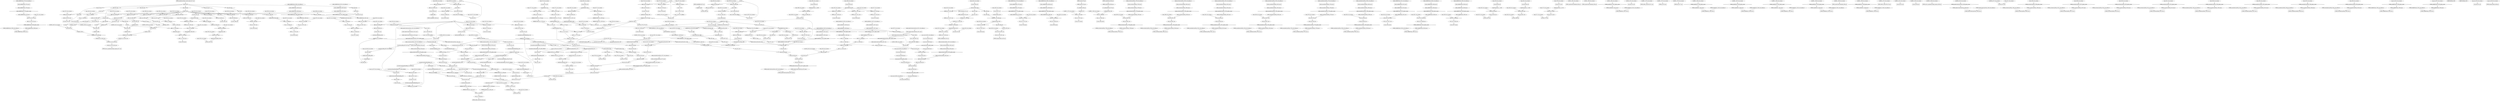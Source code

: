 digraph data_path {
  ADD_u10_u10_3702_wire [shape=ellipse];
  ADD_u8_u8_3474_wire [shape=ellipse];
  ADD_u8_u8_3480_wire [shape=ellipse];
  ADD_u8_u8_3486_wire [shape=ellipse];
  ADD_u8_u8_3495_wire [shape=ellipse];
  ADD_u8_u8_3537_wire [shape=ellipse];
  ADD_u8_u8_3682_wire [shape=ellipse];
  ADD_u8_u8_3746_wire [shape=ellipse];
  ADD_u8_u8_3831_wire [shape=ellipse];
  ADD_u8_u8_3896_wire [shape=ellipse];
  ADD_u8_u8_3975_wire [shape=ellipse];
  ADD_u8_u8_3980_wire [shape=ellipse];
  ADD_u8_u8_3985_wire [shape=ellipse];
  ADD_u8_u8_3990_wire [shape=ellipse];
  ADD_u8_u8_4089_wire [shape=ellipse];
  ADD_u8_u8_4100_wire [shape=ellipse];
  ADD_u8_u8_4111_wire [shape=ellipse];
  ADD_u8_u8_4122_wire [shape=ellipse];
  ADD_u8_u8_4133_wire [shape=ellipse];
  AND_u1_u1_3553_wire [shape=ellipse];
  AND_u1_u1_3672_wire [shape=ellipse];
  AND_u1_u1_3776_wire [shape=ellipse];
  AND_u1_u1_3818_wire [shape=ellipse];
  AND_u1_u1_4041_wire [shape=ellipse];
  AND_u8_u8_3722_wire [shape=ellipse];
  AND_u8_u8_3728_wire [shape=ellipse];
  AND_u8_u8_3856_wire [shape=ellipse];
  AND_u8_u8_3869_wire [shape=ellipse];
  AND_u8_u8_3878_wire [shape=ellipse];
  AND_u8_u8_4056_wire [shape=ellipse];
  AND_u8_u8_4059_wire [shape=ellipse];
  AND_u8_u8_4186_wire [shape=ellipse];
  AND_u8_u8_4195_wire [shape=ellipse];
  AND_u8_u8_4236_wire [shape=ellipse];
  AND_u8_u8_4257_wire [shape=ellipse];
  AND_u8_u8_4260_wire [shape=ellipse];
  BITREDUCEOR_u8_u1_3729_wire [shape=ellipse];
  BITREDUCEOR_u8_u1_3879_wire [shape=ellipse];
  BITREDUCEOR_u8_u1_4204_wire [shape=ellipse];
  BITREDUCEOR_u8_u1_4206_wire [shape=ellipse];
  BITREDUCEOR_u8_u1_4214_wire [shape=ellipse];
  BITREDUCEOR_u8_u1_4216_wire [shape=ellipse];
  BITREDUCEOR_u8_u1_4265_wire [shape=ellipse];
  BITREDUCEOR_u8_u1_4267_wire [shape=ellipse];
  BITSEL_u8_u1_3504_wire [shape=ellipse];
  BITSEL_u8_u1_3511_wire [shape=ellipse];
  BITSEL_u8_u1_3518_wire [shape=ellipse];
  BITSEL_u8_u1_3530_wire [shape=ellipse];
  BITSEL_u8_u1_4317_wire [shape=ellipse];
  BITSEL_u8_u1_4326_wire [shape=ellipse];
  B_3674 [shape=ellipse];
  CONCAT_u16_u32_4024_wire [shape=ellipse];
  CONCAT_u6_u7_4314_wire [shape=ellipse];
  CONCAT_u8_u16_4020_wire [shape=ellipse];
  CONCAT_u8_u16_4023_wire [shape=ellipse];
  C_3734 [shape=ellipse];
  D_3820 [shape=ellipse];
  EQ_u10_u1_3707_wire [shape=ellipse];
  EQ_u10_u1_3862_wire [shape=ellipse];
  EQ_u10_u1_4297_wire [shape=ellipse];
  EQ_u1_u1_3466_wire [shape=ellipse];
  EQ_u1_u1_3575_wire [shape=ellipse];
  EQ_u1_u1_3585_wire [shape=ellipse];
  EQ_u1_u1_3668_wire [shape=ellipse];
  EQ_u1_u1_3814_wire [shape=ellipse];
  EQ_u1_u1_3874_wire [shape=ellipse];
  EQ_u1_u1_4222_wire [shape=ellipse];
  EQ_u8_u1_3497_wire [shape=ellipse];
  EQ_u8_u1_3539_wire [shape=ellipse];
  E_3884 [shape=ellipse];
  LOAD_dataErrorInterruptStatus_4051_data_0 [shape=ellipse];
  LOAD_dataErrorInterruptStatus_4051_wire [shape=ellipse];
  LOAD_dataErrorInterruptStatus_4051_word_address_0 [shape=ellipse];
  LOAD_dataErrorInterruptStatus_4181_data_0 [shape=ellipse];
  LOAD_dataErrorInterruptStatus_4181_wire [shape=ellipse];
  LOAD_dataErrorInterruptStatus_4181_word_address_0 [shape=ellipse];
  LOAD_dataRxEnrty1_4028_data_0 [shape=ellipse];
  LOAD_dataRxEnrty1_4028_wire [shape=ellipse];
  LOAD_dataRxEnrty1_4028_word_address_0 [shape=ellipse];
  LOAD_dataRxEnrty1_4037_data_0 [shape=ellipse];
  LOAD_dataRxEnrty1_4037_wire [shape=ellipse];
  LOAD_dataRxEnrty1_4037_word_address_0 [shape=ellipse];
  LOAD_dataRxEnrty2_4032_data_0 [shape=ellipse];
  LOAD_dataRxEnrty2_4032_wire [shape=ellipse];
  LOAD_dataRxEnrty2_4032_word_address_0 [shape=ellipse];
  LOAD_dataRxEnrty2_4039_data_0 [shape=ellipse];
  LOAD_dataRxEnrty2_4039_wire [shape=ellipse];
  LOAD_dataRxEnrty2_4039_word_address_0 [shape=ellipse];
  LOAD_errorInterruptFlag1_3799_data_0 [shape=ellipse];
  LOAD_errorInterruptFlag1_3799_wire [shape=ellipse];
  LOAD_errorInterruptFlag1_3799_word_address_0 [shape=ellipse];
  LOAD_errorInterruptFlag1_3965_data_0 [shape=ellipse];
  LOAD_errorInterruptFlag1_3965_wire [shape=ellipse];
  LOAD_errorInterruptFlag1_3965_word_address_0 [shape=ellipse];
  LOAD_errorInterruptFlag1_4055_data_0 [shape=ellipse];
  LOAD_errorInterruptFlag1_4055_wire [shape=ellipse];
  LOAD_errorInterruptFlag1_4055_word_address_0 [shape=ellipse];
  LOAD_errorInterruptFlag1_4185_data_0 [shape=ellipse];
  LOAD_errorInterruptFlag1_4185_wire [shape=ellipse];
  LOAD_errorInterruptFlag1_4185_word_address_0 [shape=ellipse];
  LOAD_errorInterruptFlag2_4194_data_0 [shape=ellipse];
  LOAD_errorInterruptFlag2_4194_wire [shape=ellipse];
  LOAD_errorInterruptFlag2_4194_word_address_0 [shape=ellipse];
  LOAD_normalInterruptFlag1_3632_data_0 [shape=ellipse];
  LOAD_normalInterruptFlag1_3632_wire [shape=ellipse];
  LOAD_normalInterruptFlag1_3632_word_address_0 [shape=ellipse];
  LOAD_normalInterruptFlag1_3655_data_0 [shape=ellipse];
  LOAD_normalInterruptFlag1_3655_wire [shape=ellipse];
  LOAD_normalInterruptFlag1_3655_word_address_0 [shape=ellipse];
  LOAD_normalInterruptFlag1_3794_data_0 [shape=ellipse];
  LOAD_normalInterruptFlag1_3794_wire [shape=ellipse];
  LOAD_normalInterruptFlag1_3794_word_address_0 [shape=ellipse];
  LOAD_normalInterruptFlag1_3960_data_0 [shape=ellipse];
  LOAD_normalInterruptFlag1_3960_wire [shape=ellipse];
  LOAD_normalInterruptFlag1_3960_word_address_0 [shape=ellipse];
  LOAD_normalInterruptFlag1_4237_data_0 [shape=ellipse];
  LOAD_normalInterruptFlag1_4237_wire [shape=ellipse];
  LOAD_normalInterruptFlag1_4237_word_address_0 [shape=ellipse];
  LOAD_rxBufferPointer_3615_data_0 [shape=ellipse];
  LOAD_rxBufferPointer_3615_wire [shape=ellipse];
  LOAD_rxBufferPointer_3615_word_address_0 [shape=ellipse];
  LOAD_rxBufferPointer_3815_data_0 [shape=ellipse];
  LOAD_rxBufferPointer_3815_wire [shape=ellipse];
  LOAD_rxBufferPointer_3815_word_address_0 [shape=ellipse];
  LOAD_rxBufferPointer_3846_data_0 [shape=ellipse];
  LOAD_rxBufferPointer_3846_wire [shape=ellipse];
  LOAD_rxBufferPointer_3846_word_address_0 [shape=ellipse];
  LOAD_rxBufferPointer_3860_data_0 [shape=ellipse];
  LOAD_rxBufferPointer_3860_wire [shape=ellipse];
  LOAD_rxBufferPointer_3860_word_address_0 [shape=ellipse];
  LOAD_txBufferPointer_3638_data_0 [shape=ellipse];
  LOAD_txBufferPointer_3638_wire [shape=ellipse];
  LOAD_txBufferPointer_3638_word_address_0 [shape=ellipse];
  LOAD_txBufferPointer_3669_data_0 [shape=ellipse];
  LOAD_txBufferPointer_3669_wire [shape=ellipse];
  LOAD_txBufferPointer_3669_word_address_0 [shape=ellipse];
  LOAD_txBufferPointer_3700_data_0 [shape=ellipse];
  LOAD_txBufferPointer_3700_wire [shape=ellipse];
  LOAD_txBufferPointer_3700_word_address_0 [shape=ellipse];
  LOAD_txBufferPointer_3705_data_0 [shape=ellipse];
  LOAD_txBufferPointer_3705_wire [shape=ellipse];
  LOAD_txBufferPointer_3705_word_address_0 [shape=ellipse];
  LSHR_u8_u8_3546_wire [shape=ellipse];
  MUL_u20_u20_4307_wire [shape=ellipse];
  MUX_4031_wire [shape=ellipse];
  MUX_4035_wire [shape=ellipse];
  MUX_4044_wire [shape=ellipse];
  NEQ_u10_u1_3817_wire [shape=ellipse];
  NEQ_u16_u1_3929_wire [shape=ellipse];
  NEQ_u8_u1_3763_wire [shape=ellipse];
  NEQ_u8_u1_3913_wire [shape=ellipse];
  NEQ_u8_u1_4144_wire [shape=ellipse];
  NOT_u1_u1_3773_wire [shape=ellipse];
  NOT_u1_u1_4038_wire [shape=ellipse];
  NOT_u1_u1_4040_wire [shape=ellipse];
  OR_u1_u1_4207_wire [shape=ellipse];
  OR_u1_u1_4268_wire [shape=ellipse];
  OR_u8_u8_3624_wire [shape=ellipse];
  OR_u8_u8_3634_wire [shape=ellipse];
  OR_u8_u8_3647_wire [shape=ellipse];
  OR_u8_u8_3657_wire [shape=ellipse];
  OR_u8_u8_3714_wire [shape=ellipse];
  OR_u8_u8_3796_wire [shape=ellipse];
  OR_u8_u8_3801_wire [shape=ellipse];
  OR_u8_u8_3962_wire [shape=ellipse];
  OR_u8_u8_3967_wire [shape=ellipse];
  OR_u8_u8_4036_wire [shape=ellipse];
  OR_u8_u8_4045_wire [shape=ellipse];
  OR_u8_u8_4053_wire [shape=ellipse];
  OR_u8_u8_4054_wire [shape=ellipse];
  OR_u8_u8_4183_wire [shape=ellipse];
  OR_u8_u8_4184_wire [shape=ellipse];
  OR_u8_u8_4193_wire [shape=ellipse];
  OR_u8_u8_4226_wire [shape=ellipse];
  OR_u8_u8_4228_wire [shape=ellipse];
  OR_u8_u8_4231_wire_constant [shape=ellipse];
  OR_u8_u8_4233_wire [shape=ellipse];
  OR_u8_u8_4234_wire [shape=ellipse];
  RPIPE_clkStable_4313_wire [shape=ellipse];
  RPIPE_ready8clocks_3580_wire [shape=ellipse];
  RPIPE_ready_3570_wire [shape=ellipse];
  R_ONE_1_3381_wire_constant [shape=ellipse];
  R_ONE_1_3599_wire_constant [shape=ellipse];
  R_ONE_1_3942_wire_constant [shape=ellipse];
  R_ONE_2_3512_wire_constant [shape=ellipse];
  R_ONE_8_3736_wire_constant [shape=ellipse];
  R_ONE_8_3886_wire_constant [shape=ellipse];
  R_ONE_8_4064_wire_constant [shape=ellipse];
  R_ZERO_1_3372_wire_constant [shape=ellipse];
  R_ZERO_1_3375_wire_constant [shape=ellipse];
  R_ZERO_1_3378_wire_constant [shape=ellipse];
  R_ZERO_1_3404_wire_constant [shape=ellipse];
  R_ZERO_1_3407_wire_constant [shape=ellipse];
  R_ZERO_1_3563_wire_constant [shape=ellipse];
  R_ZERO_1_3566_wire_constant [shape=ellipse];
  R_ZERO_1_3574_wire_constant [shape=ellipse];
  R_ZERO_1_3584_wire_constant [shape=ellipse];
  R_ZERO_1_3589_wire_constant [shape=ellipse];
  R_ZERO_1_3939_wire_constant [shape=ellipse];
  R_ZERO_1_4275_wire_constant [shape=ellipse];
  R_ZERO_2_3412_wire_constant [shape=ellipse];
  R_ZERO_2_3505_wire_constant [shape=ellipse];
  R_ZERO_32_3490_wire_constant [shape=ellipse];
  R_ZERO_8_3410_wire_constant [shape=ellipse];
  R_ZERO_8_3956_wire_constant [shape=ellipse];
  R_ZERO_8_3996_wire_constant [shape=ellipse];
  R_ZERO_8_4002_wire_constant [shape=ellipse];
  R_ZERO_8_4008_wire_constant [shape=ellipse];
  R_ZERO_8_4014_wire_constant [shape=ellipse];
  R_ZERO_8_4042_wire_constant [shape=ellipse];
  R_ZERO_8_4272_wire_constant [shape=ellipse];
  STORE_dataErrorInterruptStatus_3409_data_0 [shape=ellipse];
  STORE_dataErrorInterruptStatus_3409_word_address_0 [shape=ellipse];
  STORE_dataErrorInterruptStatus_4027_data_0 [shape=ellipse];
  STORE_dataErrorInterruptStatus_4027_word_address_0 [shape=ellipse];
  STORE_dataRxEnrty1_3403_data_0 [shape=ellipse];
  STORE_dataRxEnrty1_3403_word_address_0 [shape=ellipse];
  STORE_dataRxEnrty1_3562_data_0 [shape=ellipse];
  STORE_dataRxEnrty1_3562_word_address_0 [shape=ellipse];
  STORE_dataRxEnrty1_3938_data_0 [shape=ellipse];
  STORE_dataRxEnrty1_3938_word_address_0 [shape=ellipse];
  STORE_dataRxEnrty2_3406_data_0 [shape=ellipse];
  STORE_dataRxEnrty2_3406_word_address_0 [shape=ellipse];
  STORE_dataRxEnrty2_3565_data_0 [shape=ellipse];
  STORE_dataRxEnrty2_3565_word_address_0 [shape=ellipse];
  STORE_dataRxEnrty2_3941_data_0 [shape=ellipse];
  STORE_dataRxEnrty2_3941_word_address_0 [shape=ellipse];
  STORE_errorInterruptFlag1_3389_data_0 [shape=ellipse];
  STORE_errorInterruptFlag1_3389_word_address_0 [shape=ellipse];
  STORE_errorInterruptFlag1_3607_data_0 [shape=ellipse];
  STORE_errorInterruptFlag1_3607_word_address_0 [shape=ellipse];
  STORE_errorInterruptFlag1_3798_data_0 [shape=ellipse];
  STORE_errorInterruptFlag1_3798_word_address_0 [shape=ellipse];
  STORE_errorInterruptFlag1_3964_data_0 [shape=ellipse];
  STORE_errorInterruptFlag1_3964_word_address_0 [shape=ellipse];
  STORE_errorInterruptFlag2_3392_data_0 [shape=ellipse];
  STORE_errorInterruptFlag2_3392_word_address_0 [shape=ellipse];
  STORE_errorInterruptFlag2_3610_data_0 [shape=ellipse];
  STORE_errorInterruptFlag2_3610_word_address_0 [shape=ellipse];
  STORE_normalInterruptFlag1_3383_data_0 [shape=ellipse];
  STORE_normalInterruptFlag1_3383_word_address_0 [shape=ellipse];
  STORE_normalInterruptFlag1_3601_data_0 [shape=ellipse];
  STORE_normalInterruptFlag1_3601_word_address_0 [shape=ellipse];
  STORE_normalInterruptFlag1_3631_data_0 [shape=ellipse];
  STORE_normalInterruptFlag1_3631_word_address_0 [shape=ellipse];
  STORE_normalInterruptFlag1_3654_data_0 [shape=ellipse];
  STORE_normalInterruptFlag1_3654_word_address_0 [shape=ellipse];
  STORE_normalInterruptFlag1_3793_data_0 [shape=ellipse];
  STORE_normalInterruptFlag1_3793_word_address_0 [shape=ellipse];
  STORE_normalInterruptFlag1_3959_data_0 [shape=ellipse];
  STORE_normalInterruptFlag1_3959_word_address_0 [shape=ellipse];
  STORE_normalInterruptFlag2_3386_data_0 [shape=ellipse];
  STORE_normalInterruptFlag2_3386_word_address_0 [shape=ellipse];
  STORE_normalInterruptFlag2_3604_data_0 [shape=ellipse];
  STORE_normalInterruptFlag2_3604_word_address_0 [shape=ellipse];
  STORE_rxBufferPointer_3399_data_0 [shape=ellipse];
  STORE_rxBufferPointer_3399_word_address_0 [shape=ellipse];
  STORE_rxBufferPointer_3845_data_0 [shape=ellipse];
  STORE_rxBufferPointer_3845_word_address_0 [shape=ellipse];
  STORE_txBufferPointer_3395_data_0 [shape=ellipse];
  STORE_txBufferPointer_3395_word_address_0 [shape=ellipse];
  STORE_txBufferPointer_3699_data_0 [shape=ellipse];
  STORE_txBufferPointer_3699_word_address_0 [shape=ellipse];
  SUB_u10_u10_3848_wire [shape=ellipse];
  S_4062 [shape=ellipse];
  UGT_u10_u1_3617_wire [shape=ellipse];
  ULT_u10_u1_3640_wire [shape=ellipse];
  ULT_u10_u1_3671_wire [shape=ellipse];
  ULT_u8_u1_3696_wire [shape=ellipse];
  ULT_u8_u1_3842_wire [shape=ellipse];
  address_3430 [shape=ellipse];
  addresscheck_3542 [shape=ellipse];
  array_obj_ref_4048_data_0 [shape=ellipse];
  array_obj_ref_4048_word_address_0 [shape=ellipse];
  array_obj_ref_4050_data_0 [shape=ellipse];
  array_obj_ref_4050_wire [shape=ellipse];
  array_obj_ref_4050_word_address_0 [shape=ellipse];
  array_obj_ref_4058_data_0 [shape=ellipse];
  array_obj_ref_4058_wire [shape=ellipse];
  array_obj_ref_4058_word_address_0 [shape=ellipse];
  b0_3462 [shape=ellipse];
  b1_3458 [shape=ellipse];
  b2_3454 [shape=ellipse];
  b3_3450 [shape=ellipse];
  blockCountEnable_3732 [shape=ellipse];
  blockCountNext_3784 [shape=ellipse];
  blockCountTrue_3770 [shape=ellipse];
  blockCount_3754 [shape=ellipse];
  blockCount_3754_3742_buffered [shape=ellipse];
  bufferDataPortCheck_3664 [shape=ellipse];
  bufferReadReady_3630 [shape=ellipse];
  bufferWriteReady_3653 [shape=ellipse];
  bytemask_3426 [shape=ellipse];
  checkInterruptEnable_4218 [shape=ellipse];
  clockControlRegTemp_4135 [shape=ellipse];
  clockControlVal0_4284 [shape=ellipse];
  clockControlVal1_4287 [shape=ellipse];
  commandInhibit_CMD_3533 [shape=ellipse];
  data0_3446 [shape=ellipse];
  data1_3442 [shape=ellipse];
  data2_3438 [shape=ellipse];
  data3_3434 [shape=ellipse];
  dataErrorInterruptStatusVar1_3597 [shape=ellipse];
  dataErrorInterruptStatusVar_3937 [shape=ellipse];
  dataTransferComplete_3597 [shape=ellipse];
  errorInterruptBit_4211 [shape=ellipse];
  errorInterruptEnableRegTemp_4102 [shape=ellipse];
  errorInterruptEnableReg_4108 [shape=ellipse];
  errorInterruptEnableReg_4108_4075_buffered [shape=ellipse];
  errorInterruptEnableVal0_4158 [shape=ellipse];
  errorInterruptEnableVal1_4162 [shape=ellipse];
  errorInterruptLine_4262 [shape=ellipse];
  errorInterruptRegTemp_4091 [shape=ellipse];
  errorInterruptRegVal0_4150 [shape=ellipse];
  errorInterruptRegVal1_4154 [shape=ellipse];
  errorInterruptReg_4097 [shape=ellipse];
  errorInterruptReg_4097_4070_buffered [shape=ellipse];
  errorInterruptSignalEnableRegTemp_4113 [shape=ellipse];
  errorInterruptSignalEnableReg_4119 [shape=ellipse];
  errorInterruptSignalEnableReg_4119_4080_buffered [shape=ellipse];
  errorInterruptSignalEnableVal0_4166 [shape=ellipse];
  errorInterruptSignalEnableVal1_4170 [shape=ellipse];
  errorInterruptStatusVar1_3597 [shape=ellipse];
  errorInterruptStatusVar2_3597 [shape=ellipse];
  frequencyDivider_4293 [shape=ellipse];
  interruptLine_4253 [shape=ellipse];
  interrupt_4239 [shape=ellipse];
  konst_3384_wire_constant [shape=ellipse];
  konst_3387_wire_constant [shape=ellipse];
  konst_3390_wire_constant [shape=ellipse];
  konst_3393_wire_constant [shape=ellipse];
  konst_3465_wire_constant [shape=ellipse];
  konst_3473_wire_constant [shape=ellipse];
  konst_3479_wire_constant [shape=ellipse];
  konst_3485_wire_constant [shape=ellipse];
  konst_3494_wire_constant [shape=ellipse];
  konst_3496_wire_constant [shape=ellipse];
  konst_3498_wire_constant [shape=ellipse];
  konst_3503_wire_constant [shape=ellipse];
  konst_3510_wire_constant [shape=ellipse];
  konst_3517_wire_constant [shape=ellipse];
  konst_3524_wire_constant [shape=ellipse];
  konst_3529_wire_constant [shape=ellipse];
  konst_3531_wire_constant [shape=ellipse];
  konst_3536_wire_constant [shape=ellipse];
  konst_3538_wire_constant [shape=ellipse];
  konst_3545_wire_constant [shape=ellipse];
  konst_3547_wire_constant [shape=ellipse];
  konst_3556_wire_constant [shape=ellipse];
  konst_3559_wire_constant [shape=ellipse];
  konst_3602_wire_constant [shape=ellipse];
  konst_3605_wire_constant [shape=ellipse];
  konst_3608_wire_constant [shape=ellipse];
  konst_3611_wire_constant [shape=ellipse];
  konst_3616_wire_constant [shape=ellipse];
  konst_3618_wire_constant [shape=ellipse];
  konst_3621_wire_constant [shape=ellipse];
  konst_3623_wire_constant [shape=ellipse];
  konst_3633_wire_constant [shape=ellipse];
  konst_3639_wire_constant [shape=ellipse];
  konst_3641_wire_constant [shape=ellipse];
  konst_3644_wire_constant [shape=ellipse];
  konst_3646_wire_constant [shape=ellipse];
  konst_3656_wire_constant [shape=ellipse];
  konst_3662_wire_constant [shape=ellipse];
  konst_3667_wire_constant [shape=ellipse];
  konst_3670_wire_constant [shape=ellipse];
  konst_3680_wire_constant [shape=ellipse];
  konst_3690_wire_constant [shape=ellipse];
  konst_3695_wire_constant [shape=ellipse];
  konst_3701_wire_constant [shape=ellipse];
  konst_3706_wire_constant [shape=ellipse];
  konst_3708_wire_constant [shape=ellipse];
  konst_3711_wire_constant [shape=ellipse];
  konst_3713_wire_constant [shape=ellipse];
  konst_3716_wire_constant [shape=ellipse];
  konst_3721_wire_constant [shape=ellipse];
  konst_3727_wire_constant [shape=ellipse];
  konst_3744_wire_constant [shape=ellipse];
  konst_3757_wire_constant [shape=ellipse];
  konst_3762_wire_constant [shape=ellipse];
  konst_3768_wire_constant [shape=ellipse];
  konst_3785_wire_constant [shape=ellipse];
  konst_3789_wire_constant [shape=ellipse];
  konst_3795_wire_constant [shape=ellipse];
  konst_3800_wire_constant [shape=ellipse];
  konst_3808_wire_constant [shape=ellipse];
  konst_3813_wire_constant [shape=ellipse];
  konst_3816_wire_constant [shape=ellipse];
  konst_3829_wire_constant [shape=ellipse];
  konst_3836_wire_constant [shape=ellipse];
  konst_3841_wire_constant [shape=ellipse];
  konst_3847_wire_constant [shape=ellipse];
  konst_3850_wire_constant [shape=ellipse];
  konst_3855_wire_constant [shape=ellipse];
  konst_3861_wire_constant [shape=ellipse];
  konst_3863_wire_constant [shape=ellipse];
  konst_3866_wire_constant [shape=ellipse];
  konst_3868_wire_constant [shape=ellipse];
  konst_3873_wire_constant [shape=ellipse];
  konst_3877_wire_constant [shape=ellipse];
  konst_3894_wire_constant [shape=ellipse];
  konst_3907_wire_constant [shape=ellipse];
  konst_3912_wire_constant [shape=ellipse];
  konst_3918_wire_constant [shape=ellipse];
  konst_3928_wire_constant [shape=ellipse];
  konst_3932_wire_constant [shape=ellipse];
  konst_3944_wire_constant [shape=ellipse];
  konst_3948_wire_constant [shape=ellipse];
  konst_3961_wire_constant [shape=ellipse];
  konst_3966_wire_constant [shape=ellipse];
  konst_3974_wire_constant [shape=ellipse];
  konst_3979_wire_constant [shape=ellipse];
  konst_3984_wire_constant [shape=ellipse];
  konst_3989_wire_constant [shape=ellipse];
  konst_4030_wire_constant [shape=ellipse];
  konst_4034_wire_constant [shape=ellipse];
  konst_4043_wire_constant [shape=ellipse];
  konst_4087_wire_constant [shape=ellipse];
  konst_4098_wire_constant [shape=ellipse];
  konst_4109_wire_constant [shape=ellipse];
  konst_4120_wire_constant [shape=ellipse];
  konst_4131_wire_constant [shape=ellipse];
  konst_4138_wire_constant [shape=ellipse];
  konst_4143_wire_constant [shape=ellipse];
  konst_4199_wire_constant [shape=ellipse];
  konst_4221_wire_constant [shape=ellipse];
  konst_4240_wire_constant [shape=ellipse];
  konst_4243_wire_constant [shape=ellipse];
  konst_4246_wire_constant [shape=ellipse];
  konst_4271_wire_constant [shape=ellipse];
  konst_4282_wire_constant [shape=ellipse];
  konst_4285_wire_constant [shape=ellipse];
  konst_4296_wire_constant [shape=ellipse];
  konst_4306_wire_constant [shape=ellipse];
  konst_4316_wire_constant [shape=ellipse];
  konst_4320_wire_constant [shape=ellipse];
  konst_4325_wire_constant [shape=ellipse];
  lastBlock_3778 [shape=ellipse];
  newBlockCountTemp_3748 [shape=ellipse];
  newBlockCount_3738 [shape=ellipse];
  newReadBlockCount_3934 [shape=ellipse];
  next_B_3692 [shape=ellipse];
  next_B_3692_3678_buffered [shape=ellipse];
  next_C_3759 [shape=ellipse];
  next_C_3759_3737_buffered [shape=ellipse];
  next_D_3838 [shape=ellipse];
  next_D_3838_3824_buffered [shape=ellipse];
  next_E_3909 [shape=ellipse];
  next_E_3909_3887_buffered [shape=ellipse];
  next_S_4140 [shape=ellipse];
  next_S_4140_4065_buffered [shape=ellipse];
  normalInterruptEnableRegTemp_4124 [shape=ellipse];
  normalInterruptEnableReg_4130 [shape=ellipse];
  normalInterruptEnableReg_4130_4085_buffered [shape=ellipse];
  normalInterruptEnableVal0_4174 [shape=ellipse];
  normalInterruptEnableVal1_4178 [shape=ellipse];
  normalInterruptStatusVar1_3597 [shape=ellipse];
  normalInterruptStatusVar2_3597 [shape=ellipse];
  presentStateVal_3526 [shape=ellipse];
  presentState_3549 [shape=ellipse];
  readBlockCountEnable_3882 [shape=ellipse];
  readBlockCountTrue_3920 [shape=ellipse];
  readBlockCount_3904 [shape=ellipse];
  readBlockCount_3904_3892_buffered [shape=ellipse];
  readBufferDataPortCheck_3810 [shape=ellipse];
  readDataTransferComplete_3958 [shape=ellipse];
  readErrorInterruptEnableReg_4071 [shape=ellipse];
  readErrorInterruptReg_4066 [shape=ellipse];
  readErrorInterruptSignalEnableReg_4076 [shape=ellipse];
  readLastBlock_3925 [shape=ellipse];
  readNewBlockCount_3888 [shape=ellipse];
  readNormalInterruptEnableReg_4081 [shape=ellipse];
  readTemp0_3992 [shape=ellipse];
  readTemp1_3987 [shape=ellipse];
  readTemp2_3982 [shape=ellipse];
  readTemp3_3977 [shape=ellipse];
  readdata0_4016 [shape=ellipse];
  readdata1_4010 [shape=ellipse];
  readdata2_4004 [shape=ellipse];
  readdata3_3998 [shape=ellipse];
  readnewBlockCountTemp_3898 [shape=ellipse];
  request_3418 [shape=ellipse];
  rwbar_3422 [shape=ellipse];
  singleMultipleBlock_3724 [shape=ellipse];
  singleMultipleReadBlock_3858 [shape=ellipse];
  slice_3751_wire [shape=ellipse];
  slice_3787_wire [shape=ellipse];
  slice_3791_wire [shape=ellipse];
  slice_3901_wire [shape=ellipse];
  slice_3946_wire [shape=ellipse];
  slice_3950_wire [shape=ellipse];
  slice_4094_wire [shape=ellipse];
  slice_4105_wire [shape=ellipse];
  slice_4116_wire [shape=ellipse];
  slice_4127_wire [shape=ellipse];
  slice_4290_wire [shape=ellipse];
  slice_4312_wire [shape=ellipse];
  softwareResetVal_3500 [shape=ellipse];
  tempBuf2_3828 [shape=ellipse];
  tempBuf_3684 [shape=ellipse];
  tempErrorReg0_4189 [shape=ellipse];
  tempErrorReg1_4198 [shape=ellipse];
  tempNormalSignal_4248 [shape=ellipse];
  tempPresentStateHere_3558 [shape=ellipse];
  tempPresentState_1_1_3620 [shape=ellipse];
  tempPresentState_1_2_3643 [shape=ellipse];
  tempPresentState_1_3_3710 [shape=ellipse];
  tempPresentState_1_4_3865 [shape=ellipse];
  tempclockcontroller_4319 [shape=ellipse];
  transferComplete_3784 [shape=ellipse];
  transferRegVal2_3852 [shape=ellipse];
  transferRegVal_3718 [shape=ellipse];
  type_cast_3397_wire_constant [shape=ellipse];
  type_cast_3401_wire_constant [shape=ellipse];
  type_cast_3520_wire_constant [shape=ellipse];
  type_cast_3677_wire_constant [shape=ellipse];
  type_cast_3741_wire_constant [shape=ellipse];
  type_cast_3823_wire_constant [shape=ellipse];
  type_cast_3891_wire_constant [shape=ellipse];
  type_cast_3955_wire_constant [shape=ellipse];
  type_cast_4069_wire_constant [shape=ellipse];
  type_cast_4074_wire_constant [shape=ellipse];
  type_cast_4079_wire_constant [shape=ellipse];
  type_cast_4084_wire_constant [shape=ellipse];
  type_cast_4209_wire_constant [shape=ellipse];
  type_cast_4300_wire_constant [shape=ellipse];
  type_cast_4305_wire [shape=ellipse];
  waitReady8clocks_3581 [shape=ellipse];
  waitReady_3571 [shape=ellipse];
  ADD_u10_u10_3702_inst [shape=rectangle];
LOAD_txBufferPointer_3700_wire  -> ADD_u10_u10_3702_inst;
konst_3701_wire_constant  -> ADD_u10_u10_3702_inst;
ADD_u10_u10_3702_inst -> ADD_u10_u10_3702_wire;
  ADD_u8_u8_3474_inst [shape=diamond];
address_3430  -> ADD_u8_u8_3474_inst;
konst_3473_wire_constant  -> ADD_u8_u8_3474_inst;
ADD_u8_u8_3474_inst -> ADD_u8_u8_3474_wire;
  ADD_u8_u8_3480_inst [shape=diamond];
address_3430  -> ADD_u8_u8_3480_inst;
konst_3479_wire_constant  -> ADD_u8_u8_3480_inst;
ADD_u8_u8_3480_inst -> ADD_u8_u8_3480_wire;
  ADD_u8_u8_3486_inst [shape=diamond];
address_3430  -> ADD_u8_u8_3486_inst;
konst_3485_wire_constant  -> ADD_u8_u8_3486_inst;
ADD_u8_u8_3486_inst -> ADD_u8_u8_3486_wire;
  ADD_u8_u8_3495_inst [shape=diamond];
address_3430  -> ADD_u8_u8_3495_inst;
konst_3494_wire_constant  -> ADD_u8_u8_3495_inst;
ADD_u8_u8_3495_inst -> ADD_u8_u8_3495_wire;
  ADD_u8_u8_3537_inst [shape=diamond];
address_3430  -> ADD_u8_u8_3537_inst;
konst_3536_wire_constant  -> ADD_u8_u8_3537_inst;
ADD_u8_u8_3537_inst -> ADD_u8_u8_3537_wire;
  ADD_u8_u8_3682_inst [shape=diamond];
B_3674  -> ADD_u8_u8_3682_inst;
konst_3680_wire_constant  -> ADD_u8_u8_3682_inst;
ADD_u8_u8_3682_inst -> ADD_u8_u8_3682_wire;
  ADD_u8_u8_3691_inst [shape=diamond];
B_3674  -> ADD_u8_u8_3691_inst;
konst_3690_wire_constant  -> ADD_u8_u8_3691_inst;
ADD_u8_u8_3691_inst -> next_B_3692;
  ADD_u8_u8_3746_inst [shape=diamond];
C_3734  -> ADD_u8_u8_3746_inst;
konst_3744_wire_constant  -> ADD_u8_u8_3746_inst;
ADD_u8_u8_3746_inst -> ADD_u8_u8_3746_wire;
  ADD_u8_u8_3831_inst [shape=diamond];
D_3820  -> ADD_u8_u8_3831_inst;
konst_3829_wire_constant  -> ADD_u8_u8_3831_inst;
ADD_u8_u8_3831_inst -> ADD_u8_u8_3831_wire;
  ADD_u8_u8_3837_inst [shape=diamond];
D_3820  -> ADD_u8_u8_3837_inst;
konst_3836_wire_constant  -> ADD_u8_u8_3837_inst;
ADD_u8_u8_3837_inst -> next_D_3838;
  ADD_u8_u8_3896_inst [shape=diamond];
E_3884  -> ADD_u8_u8_3896_inst;
konst_3894_wire_constant  -> ADD_u8_u8_3896_inst;
ADD_u8_u8_3896_inst -> ADD_u8_u8_3896_wire;
  ADD_u8_u8_3975_inst [shape=diamond];
address_3430  -> ADD_u8_u8_3975_inst;
konst_3974_wire_constant  -> ADD_u8_u8_3975_inst;
ADD_u8_u8_3975_inst -> ADD_u8_u8_3975_wire;
  ADD_u8_u8_3980_inst [shape=diamond];
address_3430  -> ADD_u8_u8_3980_inst;
konst_3979_wire_constant  -> ADD_u8_u8_3980_inst;
ADD_u8_u8_3980_inst -> ADD_u8_u8_3980_wire;
  ADD_u8_u8_3985_inst [shape=diamond];
address_3430  -> ADD_u8_u8_3985_inst;
konst_3984_wire_constant  -> ADD_u8_u8_3985_inst;
ADD_u8_u8_3985_inst -> ADD_u8_u8_3985_wire;
  ADD_u8_u8_3990_inst [shape=diamond];
address_3430  -> ADD_u8_u8_3990_inst;
konst_3989_wire_constant  -> ADD_u8_u8_3990_inst;
ADD_u8_u8_3990_inst -> ADD_u8_u8_3990_wire;
  ADD_u8_u8_4089_inst [shape=diamond];
S_4062  -> ADD_u8_u8_4089_inst;
konst_4087_wire_constant  -> ADD_u8_u8_4089_inst;
ADD_u8_u8_4089_inst -> ADD_u8_u8_4089_wire;
  ADD_u8_u8_4100_inst [shape=diamond];
S_4062  -> ADD_u8_u8_4100_inst;
konst_4098_wire_constant  -> ADD_u8_u8_4100_inst;
ADD_u8_u8_4100_inst -> ADD_u8_u8_4100_wire;
  ADD_u8_u8_4111_inst [shape=diamond];
S_4062  -> ADD_u8_u8_4111_inst;
konst_4109_wire_constant  -> ADD_u8_u8_4111_inst;
ADD_u8_u8_4111_inst -> ADD_u8_u8_4111_wire;
  ADD_u8_u8_4122_inst [shape=diamond];
S_4062  -> ADD_u8_u8_4122_inst;
konst_4120_wire_constant  -> ADD_u8_u8_4122_inst;
ADD_u8_u8_4122_inst -> ADD_u8_u8_4122_wire;
  ADD_u8_u8_4133_inst [shape=diamond];
S_4062  -> ADD_u8_u8_4133_inst;
konst_4131_wire_constant  -> ADD_u8_u8_4133_inst;
ADD_u8_u8_4133_inst -> ADD_u8_u8_4133_wire;
  AND_u1_u1_3541_inst [shape=diamond];
EQ_u8_u1_3539_wire  -> AND_u1_u1_3541_inst;
b0_3462  -> AND_u1_u1_3541_inst;
AND_u1_u1_3541_inst -> addresscheck_3542;
  AND_u1_u1_3553_inst [shape=diamond];
addresscheck_3542  -> AND_u1_u1_3553_inst;
commandInhibit_CMD_3533  -> AND_u1_u1_3553_inst;
AND_u1_u1_3553_inst -> AND_u1_u1_3553_wire;
  AND_u1_u1_3672_inst [shape=diamond];
EQ_u1_u1_3668_wire  -> AND_u1_u1_3672_inst;
ULT_u10_u1_3671_wire  -> AND_u1_u1_3672_inst;
AND_u1_u1_3672_inst -> AND_u1_u1_3672_wire;
  AND_u1_u1_3731_inst [shape=rectangle];
BITREDUCEOR_u8_u1_3729_wire  -> AND_u1_u1_3731_inst;
singleMultipleBlock_3724  -> AND_u1_u1_3731_inst;
AND_u1_u1_3731_inst -> blockCountEnable_3732;
  AND_u1_u1_3776_inst [shape=diamond];
blockCountEnable_3732  -> AND_u1_u1_3776_inst;
blockCountTrue_3770  -> AND_u1_u1_3776_inst;
AND_u1_u1_3776_inst -> AND_u1_u1_3776_wire;
  AND_u1_u1_3818_inst [shape=diamond];
EQ_u1_u1_3814_wire  -> AND_u1_u1_3818_inst;
NEQ_u10_u1_3817_wire  -> AND_u1_u1_3818_inst;
AND_u1_u1_3818_inst -> AND_u1_u1_3818_wire;
  AND_u1_u1_3881_inst [shape=rectangle];
BITREDUCEOR_u8_u1_3879_wire  -> AND_u1_u1_3881_inst;
singleMultipleBlock_3724  -> AND_u1_u1_3881_inst;
AND_u1_u1_3881_inst -> readBlockCountEnable_3882;
  AND_u1_u1_3924_inst [shape=rectangle];
readBlockCountEnable_3882  -> AND_u1_u1_3924_inst;
readBlockCountTrue_3920  -> AND_u1_u1_3924_inst;
AND_u1_u1_3924_inst -> readLastBlock_3925;
  AND_u1_u1_4041_inst [shape=diamond];
NOT_u1_u1_4038_wire  -> AND_u1_u1_4041_inst;
NOT_u1_u1_4040_wire  -> AND_u1_u1_4041_inst;
AND_u1_u1_4041_inst -> AND_u1_u1_4041_wire;
  AND_u8_u8_3722_inst [shape=diamond];
transferRegVal_3718  -> AND_u8_u8_3722_inst;
konst_3721_wire_constant  -> AND_u8_u8_3722_inst;
AND_u8_u8_3722_inst -> AND_u8_u8_3722_wire;
  AND_u8_u8_3728_inst [shape=diamond];
transferRegVal_3718  -> AND_u8_u8_3728_inst;
konst_3727_wire_constant  -> AND_u8_u8_3728_inst;
AND_u8_u8_3728_inst -> AND_u8_u8_3728_wire;
  AND_u8_u8_3856_inst [shape=diamond];
transferRegVal2_3852  -> AND_u8_u8_3856_inst;
konst_3855_wire_constant  -> AND_u8_u8_3856_inst;
AND_u8_u8_3856_inst -> AND_u8_u8_3856_wire;
  AND_u8_u8_3869_inst [shape=diamond];
tempPresentState_1_4_3865  -> AND_u8_u8_3869_inst;
konst_3868_wire_constant  -> AND_u8_u8_3869_inst;
AND_u8_u8_3869_inst -> AND_u8_u8_3869_wire;
  AND_u8_u8_3878_inst [shape=diamond];
transferRegVal2_3852  -> AND_u8_u8_3878_inst;
konst_3877_wire_constant  -> AND_u8_u8_3878_inst;
AND_u8_u8_3878_inst -> AND_u8_u8_3878_wire;
  AND_u8_u8_4056_inst [shape=diamond];
OR_u8_u8_4054_wire  -> AND_u8_u8_4056_inst;
LOAD_errorInterruptFlag1_4055_wire  -> AND_u8_u8_4056_inst;
AND_u8_u8_4056_inst -> AND_u8_u8_4056_wire;
  AND_u8_u8_4059_inst [shape=rectangle];
AND_u8_u8_4056_wire  -> AND_u8_u8_4059_inst;
array_obj_ref_4058_wire  -> AND_u8_u8_4059_inst;
AND_u8_u8_4059_inst -> AND_u8_u8_4059_wire;
  AND_u8_u8_4186_inst [shape=diamond];
OR_u8_u8_4184_wire  -> AND_u8_u8_4186_inst;
LOAD_errorInterruptFlag1_4185_wire  -> AND_u8_u8_4186_inst;
AND_u8_u8_4186_inst -> AND_u8_u8_4186_wire;
  AND_u8_u8_4188_inst [shape=rectangle];
AND_u8_u8_4186_wire  -> AND_u8_u8_4188_inst;
errorInterruptEnableVal0_4158  -> AND_u8_u8_4188_inst;
AND_u8_u8_4188_inst -> tempErrorReg0_4189;
  AND_u8_u8_4195_inst [shape=diamond];
OR_u8_u8_4193_wire  -> AND_u8_u8_4195_inst;
LOAD_errorInterruptFlag2_4194_wire  -> AND_u8_u8_4195_inst;
AND_u8_u8_4195_inst -> AND_u8_u8_4195_wire;
  AND_u8_u8_4197_inst [shape=rectangle];
AND_u8_u8_4195_wire  -> AND_u8_u8_4197_inst;
errorInterruptEnableVal1_4162  -> AND_u8_u8_4197_inst;
AND_u8_u8_4197_inst -> tempErrorReg1_4198;
  AND_u8_u8_4236_inst [shape=diamond];
OR_u8_u8_4234_wire  -> AND_u8_u8_4236_inst;
normalInterruptEnableVal0_4174  -> AND_u8_u8_4236_inst;
AND_u8_u8_4236_inst -> AND_u8_u8_4236_wire;
  AND_u8_u8_4238_inst [shape=rectangle];
AND_u8_u8_4236_wire  -> AND_u8_u8_4238_inst;
LOAD_normalInterruptFlag1_4237_wire  -> AND_u8_u8_4238_inst;
AND_u8_u8_4238_inst -> interrupt_4239;
  AND_u8_u8_4252_inst [shape=rectangle];
tempNormalSignal_4248  -> AND_u8_u8_4252_inst;
interrupt_4239  -> AND_u8_u8_4252_inst;
AND_u8_u8_4252_inst -> interruptLine_4253;
  AND_u8_u8_4257_inst [shape=diamond];
tempErrorReg0_4189  -> AND_u8_u8_4257_inst;
errorInterruptSignalEnableVal0_4166  -> AND_u8_u8_4257_inst;
AND_u8_u8_4257_inst -> AND_u8_u8_4257_wire;
  AND_u8_u8_4260_inst [shape=diamond];
tempErrorReg1_4198  -> AND_u8_u8_4260_inst;
errorInterruptSignalEnableVal1_4170  -> AND_u8_u8_4260_inst;
AND_u8_u8_4260_inst -> AND_u8_u8_4260_wire;
  BITREDUCEOR_u8_u1_3723_inst [shape=rectangle];
AND_u8_u8_3722_wire  -> BITREDUCEOR_u8_u1_3723_inst;
BITREDUCEOR_u8_u1_3723_inst -> singleMultipleBlock_3724;
  BITREDUCEOR_u8_u1_3729_inst [shape=diamond];
AND_u8_u8_3728_wire  -> BITREDUCEOR_u8_u1_3729_inst;
BITREDUCEOR_u8_u1_3729_inst -> BITREDUCEOR_u8_u1_3729_wire;
  BITREDUCEOR_u8_u1_3857_inst [shape=rectangle];
AND_u8_u8_3856_wire  -> BITREDUCEOR_u8_u1_3857_inst;
BITREDUCEOR_u8_u1_3857_inst -> singleMultipleReadBlock_3858;
  BITREDUCEOR_u8_u1_3879_inst [shape=diamond];
AND_u8_u8_3878_wire  -> BITREDUCEOR_u8_u1_3879_inst;
BITREDUCEOR_u8_u1_3879_inst -> BITREDUCEOR_u8_u1_3879_wire;
  BITREDUCEOR_u8_u1_4204_inst [shape=diamond];
tempErrorReg0_4189  -> BITREDUCEOR_u8_u1_4204_inst;
BITREDUCEOR_u8_u1_4204_inst -> BITREDUCEOR_u8_u1_4204_wire;
  BITREDUCEOR_u8_u1_4206_inst [shape=diamond];
tempErrorReg1_4198  -> BITREDUCEOR_u8_u1_4206_inst;
BITREDUCEOR_u8_u1_4206_inst -> BITREDUCEOR_u8_u1_4206_wire;
  BITREDUCEOR_u8_u1_4214_inst [shape=diamond];
normalInterruptEnableVal0_4174  -> BITREDUCEOR_u8_u1_4214_inst;
BITREDUCEOR_u8_u1_4214_inst -> BITREDUCEOR_u8_u1_4214_wire;
  BITREDUCEOR_u8_u1_4216_inst [shape=diamond];
normalInterruptEnableVal1_4178  -> BITREDUCEOR_u8_u1_4216_inst;
BITREDUCEOR_u8_u1_4216_inst -> BITREDUCEOR_u8_u1_4216_wire;
  BITREDUCEOR_u8_u1_4265_inst [shape=diamond];
interruptLine_4253  -> BITREDUCEOR_u8_u1_4265_inst;
BITREDUCEOR_u8_u1_4265_inst -> BITREDUCEOR_u8_u1_4265_wire;
  BITREDUCEOR_u8_u1_4267_inst [shape=diamond];
errorInterruptLine_4262  -> BITREDUCEOR_u8_u1_4267_inst;
BITREDUCEOR_u8_u1_4267_inst -> BITREDUCEOR_u8_u1_4267_wire;
  BITSEL_u8_u1_3504_inst [shape=diamond];
softwareResetVal_3500  -> BITSEL_u8_u1_3504_inst;
konst_3503_wire_constant  -> BITSEL_u8_u1_3504_inst;
BITSEL_u8_u1_3504_inst -> BITSEL_u8_u1_3504_wire;
  BITSEL_u8_u1_3511_inst [shape=diamond];
softwareResetVal_3500  -> BITSEL_u8_u1_3511_inst;
konst_3510_wire_constant  -> BITSEL_u8_u1_3511_inst;
BITSEL_u8_u1_3511_inst -> BITSEL_u8_u1_3511_wire;
  BITSEL_u8_u1_3518_inst [shape=diamond];
softwareResetVal_3500  -> BITSEL_u8_u1_3518_inst;
konst_3517_wire_constant  -> BITSEL_u8_u1_3518_inst;
BITSEL_u8_u1_3518_inst -> BITSEL_u8_u1_3518_wire;
  BITSEL_u8_u1_3530_inst [shape=diamond];
presentStateVal_3526  -> BITSEL_u8_u1_3530_inst;
konst_3529_wire_constant  -> BITSEL_u8_u1_3530_inst;
BITSEL_u8_u1_3530_inst -> BITSEL_u8_u1_3530_wire;
  BITSEL_u8_u1_4317_inst [shape=diamond];
clockControlVal0_4284  -> BITSEL_u8_u1_4317_inst;
konst_4316_wire_constant  -> BITSEL_u8_u1_4317_inst;
BITSEL_u8_u1_4317_inst -> BITSEL_u8_u1_4317_wire;
  BITSEL_u8_u1_4326_inst [shape=rectangle];
tempclockcontroller_4319  -> BITSEL_u8_u1_4326_inst;
konst_4325_wire_constant  -> BITSEL_u8_u1_4326_inst;
BITSEL_u8_u1_4326_inst -> BITSEL_u8_u1_4326_wire;
  CONCAT_u16_u32_4024_inst [shape=rectangle];
CONCAT_u8_u16_4020_wire  -> CONCAT_u16_u32_4024_inst;
CONCAT_u8_u16_4023_wire  -> CONCAT_u16_u32_4024_inst;
CONCAT_u16_u32_4024_inst -> CONCAT_u16_u32_4024_wire;
  CONCAT_u1_u8_4210_inst [shape=rectangle];
OR_u1_u1_4207_wire  -> CONCAT_u1_u8_4210_inst;
type_cast_4209_wire_constant  -> CONCAT_u1_u8_4210_inst;
CONCAT_u1_u8_4210_inst -> errorInterruptBit_4211;
  CONCAT_u2_u10_4292_inst [shape=diamond];
slice_4290_wire  -> CONCAT_u2_u10_4292_inst;
clockControlVal1_4287  -> CONCAT_u2_u10_4292_inst;
CONCAT_u2_u10_4292_inst -> frequencyDivider_4293;
  CONCAT_u6_u7_4314_inst [shape=diamond];
slice_4312_wire  -> CONCAT_u6_u7_4314_inst;
RPIPE_clkStable_4313_wire  -> CONCAT_u6_u7_4314_inst;
CONCAT_u6_u7_4314_inst -> CONCAT_u6_u7_4314_wire;
  CONCAT_u7_u8_4318_inst [shape=diamond];
CONCAT_u6_u7_4314_wire  -> CONCAT_u7_u8_4318_inst;
BITSEL_u8_u1_4317_wire  -> CONCAT_u7_u8_4318_inst;
CONCAT_u7_u8_4318_inst -> tempclockcontroller_4319;
  CONCAT_u8_u16_3753_inst [shape=diamond];
slice_3751_wire  -> CONCAT_u8_u16_3753_inst;
newBlockCountTemp_3748  -> CONCAT_u8_u16_3753_inst;
CONCAT_u8_u16_3753_inst -> blockCount_3754;
  CONCAT_u8_u16_3903_inst [shape=diamond];
slice_3901_wire  -> CONCAT_u8_u16_3903_inst;
readnewBlockCountTemp_3898  -> CONCAT_u8_u16_3903_inst;
CONCAT_u8_u16_3903_inst -> readBlockCount_3904;
  CONCAT_u8_u16_4020_inst [shape=diamond];
readdata3_3998  -> CONCAT_u8_u16_4020_inst;
readdata2_4004  -> CONCAT_u8_u16_4020_inst;
CONCAT_u8_u16_4020_inst -> CONCAT_u8_u16_4020_wire;
  CONCAT_u8_u16_4023_inst [shape=diamond];
readdata1_4010  -> CONCAT_u8_u16_4023_inst;
readdata0_4016  -> CONCAT_u8_u16_4023_inst;
CONCAT_u8_u16_4023_inst -> CONCAT_u8_u16_4023_wire;
  CONCAT_u8_u16_4096_inst [shape=diamond];
slice_4094_wire  -> CONCAT_u8_u16_4096_inst;
errorInterruptRegTemp_4091  -> CONCAT_u8_u16_4096_inst;
CONCAT_u8_u16_4096_inst -> errorInterruptReg_4097;
  CONCAT_u8_u16_4107_inst [shape=diamond];
slice_4105_wire  -> CONCAT_u8_u16_4107_inst;
errorInterruptEnableRegTemp_4102  -> CONCAT_u8_u16_4107_inst;
CONCAT_u8_u16_4107_inst -> errorInterruptEnableReg_4108;
  CONCAT_u8_u16_4118_inst [shape=diamond];
slice_4116_wire  -> CONCAT_u8_u16_4118_inst;
errorInterruptSignalEnableRegTemp_4113  -> CONCAT_u8_u16_4118_inst;
CONCAT_u8_u16_4118_inst -> errorInterruptSignalEnableReg_4119;
  CONCAT_u8_u16_4129_inst [shape=diamond];
slice_4127_wire  -> CONCAT_u8_u16_4129_inst;
normalInterruptEnableRegTemp_4124  -> CONCAT_u8_u16_4129_inst;
CONCAT_u8_u16_4129_inst -> normalInterruptEnableReg_4130;
  EQ_u10_u1_3707_inst [shape=diamond];
LOAD_txBufferPointer_3705_wire  -> EQ_u10_u1_3707_inst;
konst_3706_wire_constant  -> EQ_u10_u1_3707_inst;
EQ_u10_u1_3707_inst -> EQ_u10_u1_3707_wire;
  EQ_u10_u1_3862_inst [shape=diamond];
LOAD_rxBufferPointer_3860_wire  -> EQ_u10_u1_3862_inst;
konst_3861_wire_constant  -> EQ_u10_u1_3862_inst;
EQ_u10_u1_3862_inst -> EQ_u10_u1_3862_wire;
  EQ_u10_u1_4297_inst [shape=diamond];
frequencyDivider_4293  -> EQ_u10_u1_4297_inst;
konst_4296_wire_constant  -> EQ_u10_u1_4297_inst;
EQ_u10_u1_4297_inst -> EQ_u10_u1_4297_wire;
  EQ_u16_u1_3769_inst [shape=diamond];
blockCount_3754  -> EQ_u16_u1_3769_inst;
konst_3768_wire_constant  -> EQ_u16_u1_3769_inst;
EQ_u16_u1_3769_inst -> blockCountTrue_3770;
  EQ_u16_u1_3919_inst [shape=rectangle];
readBlockCount_3904  -> EQ_u16_u1_3919_inst;
konst_3918_wire_constant  -> EQ_u16_u1_3919_inst;
EQ_u16_u1_3919_inst -> readBlockCountTrue_3920;
  EQ_u1_u1_3466_inst [shape=diamond];
rwbar_3422  -> EQ_u1_u1_3466_inst;
konst_3465_wire_constant  -> EQ_u1_u1_3466_inst;
EQ_u1_u1_3466_inst -> EQ_u1_u1_3466_wire;
  EQ_u1_u1_3532_inst [shape=diamond];
BITSEL_u8_u1_3530_wire  -> EQ_u1_u1_3532_inst;
konst_3531_wire_constant  -> EQ_u1_u1_3532_inst;
EQ_u1_u1_3532_inst -> commandInhibit_CMD_3533;
  EQ_u1_u1_3575_inst [shape=diamond];
waitReady_3571  -> EQ_u1_u1_3575_inst;
R_ZERO_1_3574_wire_constant  -> EQ_u1_u1_3575_inst;
EQ_u1_u1_3575_inst -> EQ_u1_u1_3575_wire;
  EQ_u1_u1_3585_inst [shape=diamond];
waitReady8clocks_3581  -> EQ_u1_u1_3585_inst;
R_ZERO_1_3584_wire_constant  -> EQ_u1_u1_3585_inst;
EQ_u1_u1_3585_inst -> EQ_u1_u1_3585_wire;
  EQ_u1_u1_3668_inst [shape=diamond];
bufferDataPortCheck_3664  -> EQ_u1_u1_3668_inst;
konst_3667_wire_constant  -> EQ_u1_u1_3668_inst;
EQ_u1_u1_3668_inst -> EQ_u1_u1_3668_wire;
  EQ_u1_u1_3814_inst [shape=diamond];
readBufferDataPortCheck_3810  -> EQ_u1_u1_3814_inst;
konst_3813_wire_constant  -> EQ_u1_u1_3814_inst;
EQ_u1_u1_3814_inst -> EQ_u1_u1_3814_wire;
  EQ_u1_u1_3874_inst [shape=diamond];
singleMultipleReadBlock_3858  -> EQ_u1_u1_3874_inst;
konst_3873_wire_constant  -> EQ_u1_u1_3874_inst;
EQ_u1_u1_3874_inst -> EQ_u1_u1_3874_wire;
  EQ_u1_u1_4222_inst [shape=diamond];
checkInterruptEnable_4218  -> EQ_u1_u1_4222_inst;
konst_4221_wire_constant  -> EQ_u1_u1_4222_inst;
EQ_u1_u1_4222_inst -> EQ_u1_u1_4222_wire;
  EQ_u8_u1_3497_inst [shape=diamond];
ADD_u8_u8_3495_wire  -> EQ_u8_u1_3497_inst;
konst_3496_wire_constant  -> EQ_u8_u1_3497_inst;
EQ_u8_u1_3497_inst -> EQ_u8_u1_3497_wire;
  EQ_u8_u1_3539_inst [shape=diamond];
ADD_u8_u8_3537_wire  -> EQ_u8_u1_3539_inst;
konst_3538_wire_constant  -> EQ_u8_u1_3539_inst;
EQ_u8_u1_3539_inst -> EQ_u8_u1_3539_wire;
  EQ_u8_u1_3663_inst [shape=diamond];
address_3430  -> EQ_u8_u1_3663_inst;
konst_3662_wire_constant  -> EQ_u8_u1_3663_inst;
EQ_u8_u1_3663_inst -> bufferDataPortCheck_3664;
  EQ_u8_u1_3809_inst [shape=diamond];
address_3430  -> EQ_u8_u1_3809_inst;
konst_3808_wire_constant  -> EQ_u8_u1_3809_inst;
EQ_u8_u1_3809_inst -> readBufferDataPortCheck_3810;
  LOAD_dataErrorInterruptStatus_4051_gather_scatter [shape=diamond];
LOAD_dataErrorInterruptStatus_4051_data_0  -> LOAD_dataErrorInterruptStatus_4051_gather_scatter;
LOAD_dataErrorInterruptStatus_4051_gather_scatter -> LOAD_dataErrorInterruptStatus_4051_wire;
  LOAD_dataErrorInterruptStatus_4051_load_0 [shape=rectangle];
LOAD_dataErrorInterruptStatus_4051_word_address_0  -> LOAD_dataErrorInterruptStatus_4051_load_0;
LOAD_dataErrorInterruptStatus_4051_load_0 -> LOAD_dataErrorInterruptStatus_4051_data_0;
  LOAD_dataErrorInterruptStatus_4181_gather_scatter [shape=diamond];
LOAD_dataErrorInterruptStatus_4181_data_0  -> LOAD_dataErrorInterruptStatus_4181_gather_scatter;
LOAD_dataErrorInterruptStatus_4181_gather_scatter -> LOAD_dataErrorInterruptStatus_4181_wire;
  LOAD_dataErrorInterruptStatus_4181_load_0 [shape=rectangle];
LOAD_dataErrorInterruptStatus_4181_word_address_0  -> LOAD_dataErrorInterruptStatus_4181_load_0;
LOAD_dataErrorInterruptStatus_4181_load_0 -> LOAD_dataErrorInterruptStatus_4181_data_0;
  LOAD_dataRxEnrty1_4028_gather_scatter [shape=diamond];
LOAD_dataRxEnrty1_4028_data_0  -> LOAD_dataRxEnrty1_4028_gather_scatter;
LOAD_dataRxEnrty1_4028_gather_scatter -> LOAD_dataRxEnrty1_4028_wire;
  LOAD_dataRxEnrty1_4028_load_0 [shape=rectangle];
LOAD_dataRxEnrty1_4028_word_address_0  -> LOAD_dataRxEnrty1_4028_load_0;
LOAD_dataRxEnrty1_4028_load_0 -> LOAD_dataRxEnrty1_4028_data_0;
  LOAD_dataRxEnrty1_4037_gather_scatter [shape=diamond];
LOAD_dataRxEnrty1_4037_data_0  -> LOAD_dataRxEnrty1_4037_gather_scatter;
LOAD_dataRxEnrty1_4037_gather_scatter -> LOAD_dataRxEnrty1_4037_wire;
  LOAD_dataRxEnrty1_4037_load_0 [shape=rectangle];
LOAD_dataRxEnrty1_4037_word_address_0  -> LOAD_dataRxEnrty1_4037_load_0;
LOAD_dataRxEnrty1_4037_load_0 -> LOAD_dataRxEnrty1_4037_data_0;
  LOAD_dataRxEnrty2_4032_gather_scatter [shape=diamond];
LOAD_dataRxEnrty2_4032_data_0  -> LOAD_dataRxEnrty2_4032_gather_scatter;
LOAD_dataRxEnrty2_4032_gather_scatter -> LOAD_dataRxEnrty2_4032_wire;
  LOAD_dataRxEnrty2_4032_load_0 [shape=rectangle];
LOAD_dataRxEnrty2_4032_word_address_0  -> LOAD_dataRxEnrty2_4032_load_0;
LOAD_dataRxEnrty2_4032_load_0 -> LOAD_dataRxEnrty2_4032_data_0;
  LOAD_dataRxEnrty2_4039_gather_scatter [shape=diamond];
LOAD_dataRxEnrty2_4039_data_0  -> LOAD_dataRxEnrty2_4039_gather_scatter;
LOAD_dataRxEnrty2_4039_gather_scatter -> LOAD_dataRxEnrty2_4039_wire;
  LOAD_dataRxEnrty2_4039_load_0 [shape=rectangle];
LOAD_dataRxEnrty2_4039_word_address_0  -> LOAD_dataRxEnrty2_4039_load_0;
LOAD_dataRxEnrty2_4039_load_0 -> LOAD_dataRxEnrty2_4039_data_0;
  LOAD_errorInterruptFlag1_3799_gather_scatter [shape=diamond];
LOAD_errorInterruptFlag1_3799_data_0  -> LOAD_errorInterruptFlag1_3799_gather_scatter;
LOAD_errorInterruptFlag1_3799_gather_scatter -> LOAD_errorInterruptFlag1_3799_wire;
  LOAD_errorInterruptFlag1_3799_load_0 [shape=rectangle];
LOAD_errorInterruptFlag1_3799_word_address_0  -> LOAD_errorInterruptFlag1_3799_load_0;
LOAD_errorInterruptFlag1_3799_load_0 -> LOAD_errorInterruptFlag1_3799_data_0;
  LOAD_errorInterruptFlag1_3965_gather_scatter [shape=diamond];
LOAD_errorInterruptFlag1_3965_data_0  -> LOAD_errorInterruptFlag1_3965_gather_scatter;
LOAD_errorInterruptFlag1_3965_gather_scatter -> LOAD_errorInterruptFlag1_3965_wire;
  LOAD_errorInterruptFlag1_3965_load_0 [shape=rectangle];
LOAD_errorInterruptFlag1_3965_word_address_0  -> LOAD_errorInterruptFlag1_3965_load_0;
LOAD_errorInterruptFlag1_3965_load_0 -> LOAD_errorInterruptFlag1_3965_data_0;
  LOAD_errorInterruptFlag1_4055_gather_scatter [shape=diamond];
LOAD_errorInterruptFlag1_4055_data_0  -> LOAD_errorInterruptFlag1_4055_gather_scatter;
LOAD_errorInterruptFlag1_4055_gather_scatter -> LOAD_errorInterruptFlag1_4055_wire;
  LOAD_errorInterruptFlag1_4055_load_0 [shape=rectangle];
LOAD_errorInterruptFlag1_4055_word_address_0  -> LOAD_errorInterruptFlag1_4055_load_0;
LOAD_errorInterruptFlag1_4055_load_0 -> LOAD_errorInterruptFlag1_4055_data_0;
  LOAD_errorInterruptFlag1_4185_gather_scatter [shape=diamond];
LOAD_errorInterruptFlag1_4185_data_0  -> LOAD_errorInterruptFlag1_4185_gather_scatter;
LOAD_errorInterruptFlag1_4185_gather_scatter -> LOAD_errorInterruptFlag1_4185_wire;
  LOAD_errorInterruptFlag1_4185_load_0 [shape=rectangle];
LOAD_errorInterruptFlag1_4185_word_address_0  -> LOAD_errorInterruptFlag1_4185_load_0;
LOAD_errorInterruptFlag1_4185_load_0 -> LOAD_errorInterruptFlag1_4185_data_0;
  LOAD_errorInterruptFlag2_4194_gather_scatter [shape=diamond];
LOAD_errorInterruptFlag2_4194_data_0  -> LOAD_errorInterruptFlag2_4194_gather_scatter;
LOAD_errorInterruptFlag2_4194_gather_scatter -> LOAD_errorInterruptFlag2_4194_wire;
  LOAD_errorInterruptFlag2_4194_load_0 [shape=rectangle];
LOAD_errorInterruptFlag2_4194_word_address_0  -> LOAD_errorInterruptFlag2_4194_load_0;
LOAD_errorInterruptFlag2_4194_load_0 -> LOAD_errorInterruptFlag2_4194_data_0;
  LOAD_normalInterruptFlag1_3632_gather_scatter [shape=diamond];
LOAD_normalInterruptFlag1_3632_data_0  -> LOAD_normalInterruptFlag1_3632_gather_scatter;
LOAD_normalInterruptFlag1_3632_gather_scatter -> LOAD_normalInterruptFlag1_3632_wire;
  LOAD_normalInterruptFlag1_3632_load_0 [shape=rectangle];
LOAD_normalInterruptFlag1_3632_word_address_0  -> LOAD_normalInterruptFlag1_3632_load_0;
LOAD_normalInterruptFlag1_3632_load_0 -> LOAD_normalInterruptFlag1_3632_data_0;
  LOAD_normalInterruptFlag1_3655_gather_scatter [shape=diamond];
LOAD_normalInterruptFlag1_3655_data_0  -> LOAD_normalInterruptFlag1_3655_gather_scatter;
LOAD_normalInterruptFlag1_3655_gather_scatter -> LOAD_normalInterruptFlag1_3655_wire;
  LOAD_normalInterruptFlag1_3655_load_0 [shape=rectangle];
LOAD_normalInterruptFlag1_3655_word_address_0  -> LOAD_normalInterruptFlag1_3655_load_0;
LOAD_normalInterruptFlag1_3655_load_0 -> LOAD_normalInterruptFlag1_3655_data_0;
  LOAD_normalInterruptFlag1_3794_gather_scatter [shape=diamond];
LOAD_normalInterruptFlag1_3794_data_0  -> LOAD_normalInterruptFlag1_3794_gather_scatter;
LOAD_normalInterruptFlag1_3794_gather_scatter -> LOAD_normalInterruptFlag1_3794_wire;
  LOAD_normalInterruptFlag1_3794_load_0 [shape=rectangle];
LOAD_normalInterruptFlag1_3794_word_address_0  -> LOAD_normalInterruptFlag1_3794_load_0;
LOAD_normalInterruptFlag1_3794_load_0 -> LOAD_normalInterruptFlag1_3794_data_0;
  LOAD_normalInterruptFlag1_3960_gather_scatter [shape=diamond];
LOAD_normalInterruptFlag1_3960_data_0  -> LOAD_normalInterruptFlag1_3960_gather_scatter;
LOAD_normalInterruptFlag1_3960_gather_scatter -> LOAD_normalInterruptFlag1_3960_wire;
  LOAD_normalInterruptFlag1_3960_load_0 [shape=rectangle];
LOAD_normalInterruptFlag1_3960_word_address_0  -> LOAD_normalInterruptFlag1_3960_load_0;
LOAD_normalInterruptFlag1_3960_load_0 -> LOAD_normalInterruptFlag1_3960_data_0;
  LOAD_normalInterruptFlag1_4237_gather_scatter [shape=diamond];
LOAD_normalInterruptFlag1_4237_data_0  -> LOAD_normalInterruptFlag1_4237_gather_scatter;
LOAD_normalInterruptFlag1_4237_gather_scatter -> LOAD_normalInterruptFlag1_4237_wire;
  LOAD_normalInterruptFlag1_4237_load_0 [shape=rectangle];
LOAD_normalInterruptFlag1_4237_word_address_0  -> LOAD_normalInterruptFlag1_4237_load_0;
LOAD_normalInterruptFlag1_4237_load_0 -> LOAD_normalInterruptFlag1_4237_data_0;
  LOAD_rxBufferPointer_3615_gather_scatter [shape=diamond];
LOAD_rxBufferPointer_3615_data_0  -> LOAD_rxBufferPointer_3615_gather_scatter;
LOAD_rxBufferPointer_3615_gather_scatter -> LOAD_rxBufferPointer_3615_wire;
  LOAD_rxBufferPointer_3615_load_0 [shape=rectangle];
LOAD_rxBufferPointer_3615_word_address_0  -> LOAD_rxBufferPointer_3615_load_0;
LOAD_rxBufferPointer_3615_load_0 -> LOAD_rxBufferPointer_3615_data_0;
  LOAD_rxBufferPointer_3815_gather_scatter [shape=diamond];
LOAD_rxBufferPointer_3815_data_0  -> LOAD_rxBufferPointer_3815_gather_scatter;
LOAD_rxBufferPointer_3815_gather_scatter -> LOAD_rxBufferPointer_3815_wire;
  LOAD_rxBufferPointer_3815_load_0 [shape=rectangle];
LOAD_rxBufferPointer_3815_word_address_0  -> LOAD_rxBufferPointer_3815_load_0;
LOAD_rxBufferPointer_3815_load_0 -> LOAD_rxBufferPointer_3815_data_0;
  LOAD_rxBufferPointer_3846_gather_scatter [shape=diamond];
LOAD_rxBufferPointer_3846_data_0  -> LOAD_rxBufferPointer_3846_gather_scatter;
LOAD_rxBufferPointer_3846_gather_scatter -> LOAD_rxBufferPointer_3846_wire;
  LOAD_rxBufferPointer_3846_load_0 [shape=rectangle];
LOAD_rxBufferPointer_3846_word_address_0  -> LOAD_rxBufferPointer_3846_load_0;
LOAD_rxBufferPointer_3846_load_0 -> LOAD_rxBufferPointer_3846_data_0;
  LOAD_rxBufferPointer_3860_gather_scatter [shape=diamond];
LOAD_rxBufferPointer_3860_data_0  -> LOAD_rxBufferPointer_3860_gather_scatter;
LOAD_rxBufferPointer_3860_gather_scatter -> LOAD_rxBufferPointer_3860_wire;
  LOAD_rxBufferPointer_3860_load_0 [shape=rectangle];
LOAD_rxBufferPointer_3860_word_address_0  -> LOAD_rxBufferPointer_3860_load_0;
LOAD_rxBufferPointer_3860_load_0 -> LOAD_rxBufferPointer_3860_data_0;
  LOAD_txBufferPointer_3638_gather_scatter [shape=diamond];
LOAD_txBufferPointer_3638_data_0  -> LOAD_txBufferPointer_3638_gather_scatter;
LOAD_txBufferPointer_3638_gather_scatter -> LOAD_txBufferPointer_3638_wire;
  LOAD_txBufferPointer_3638_load_0 [shape=rectangle];
LOAD_txBufferPointer_3638_word_address_0  -> LOAD_txBufferPointer_3638_load_0;
LOAD_txBufferPointer_3638_load_0 -> LOAD_txBufferPointer_3638_data_0;
  LOAD_txBufferPointer_3669_gather_scatter [shape=diamond];
LOAD_txBufferPointer_3669_data_0  -> LOAD_txBufferPointer_3669_gather_scatter;
LOAD_txBufferPointer_3669_gather_scatter -> LOAD_txBufferPointer_3669_wire;
  LOAD_txBufferPointer_3669_load_0 [shape=rectangle];
LOAD_txBufferPointer_3669_word_address_0  -> LOAD_txBufferPointer_3669_load_0;
LOAD_txBufferPointer_3669_load_0 -> LOAD_txBufferPointer_3669_data_0;
  LOAD_txBufferPointer_3700_gather_scatter [shape=diamond];
LOAD_txBufferPointer_3700_data_0  -> LOAD_txBufferPointer_3700_gather_scatter;
LOAD_txBufferPointer_3700_gather_scatter -> LOAD_txBufferPointer_3700_wire;
  LOAD_txBufferPointer_3700_load_0 [shape=rectangle];
LOAD_txBufferPointer_3700_word_address_0  -> LOAD_txBufferPointer_3700_load_0;
LOAD_txBufferPointer_3700_load_0 -> LOAD_txBufferPointer_3700_data_0;
  LOAD_txBufferPointer_3705_gather_scatter [shape=diamond];
LOAD_txBufferPointer_3705_data_0  -> LOAD_txBufferPointer_3705_gather_scatter;
LOAD_txBufferPointer_3705_gather_scatter -> LOAD_txBufferPointer_3705_wire;
  LOAD_txBufferPointer_3705_load_0 [shape=rectangle];
LOAD_txBufferPointer_3705_word_address_0  -> LOAD_txBufferPointer_3705_load_0;
LOAD_txBufferPointer_3705_load_0 -> LOAD_txBufferPointer_3705_data_0;
  LSHR_u8_u8_3546_inst [shape=diamond];
presentStateVal_3526  -> LSHR_u8_u8_3546_inst;
konst_3545_wire_constant  -> LSHR_u8_u8_3546_inst;
LSHR_u8_u8_3546_inst -> LSHR_u8_u8_3546_wire;
  MUL_u20_u20_4307_inst [shape=rectangle];
type_cast_4305_wire  -> MUL_u20_u20_4307_inst;
konst_4306_wire_constant  -> MUL_u20_u20_4307_inst;
MUL_u20_u20_4307_inst -> MUL_u20_u20_4307_wire;
  MUX_3957_inst [shape=rectangle];
readLastBlock_3925  -> MUX_3957_inst;
type_cast_3955_wire_constant  -> MUX_3957_inst;
R_ZERO_8_3956_wire_constant  -> MUX_3957_inst;
MUX_3957_inst -> readDataTransferComplete_3958;
  MUX_3997_inst [shape=rectangle];
b3_3450  -> MUX_3997_inst;
readTemp3_3977  -> MUX_3997_inst;
R_ZERO_8_3996_wire_constant  -> MUX_3997_inst;
MUX_3997_inst -> readdata3_3998;
  MUX_4003_inst [shape=rectangle];
b2_3454  -> MUX_4003_inst;
readTemp2_3982  -> MUX_4003_inst;
R_ZERO_8_4002_wire_constant  -> MUX_4003_inst;
MUX_4003_inst -> readdata2_4004;
  MUX_4009_inst [shape=rectangle];
b1_3458  -> MUX_4009_inst;
readTemp1_3987  -> MUX_4009_inst;
R_ZERO_8_4008_wire_constant  -> MUX_4009_inst;
MUX_4009_inst -> readdata1_4010;
  MUX_4015_inst [shape=rectangle];
b0_3462  -> MUX_4015_inst;
readTemp0_3992  -> MUX_4015_inst;
R_ZERO_8_4014_wire_constant  -> MUX_4015_inst;
MUX_4015_inst -> readdata0_4016;
  MUX_4031_inst [shape=diamond];
LOAD_dataRxEnrty1_4028_wire  -> MUX_4031_inst;
dataErrorInterruptStatusVar1_3597  -> MUX_4031_inst;
konst_4030_wire_constant  -> MUX_4031_inst;
MUX_4031_inst -> MUX_4031_wire;
  MUX_4035_inst [shape=diamond];
LOAD_dataRxEnrty2_4032_wire  -> MUX_4035_inst;
dataErrorInterruptStatusVar_3937  -> MUX_4035_inst;
konst_4034_wire_constant  -> MUX_4035_inst;
MUX_4035_inst -> MUX_4035_wire;
  MUX_4044_inst [shape=diamond];
AND_u1_u1_4041_wire  -> MUX_4044_inst;
R_ZERO_8_4042_wire_constant  -> MUX_4044_inst;
konst_4043_wire_constant  -> MUX_4044_inst;
MUX_4044_inst -> MUX_4044_wire;
  NEQ_u10_u1_3817_inst [shape=diamond];
LOAD_rxBufferPointer_3815_wire  -> NEQ_u10_u1_3817_inst;
konst_3816_wire_constant  -> NEQ_u10_u1_3817_inst;
NEQ_u10_u1_3817_inst -> NEQ_u10_u1_3817_wire;
  NEQ_u16_u1_3929_inst [shape=diamond];
readBlockCount_3904  -> NEQ_u16_u1_3929_inst;
konst_3928_wire_constant  -> NEQ_u16_u1_3929_inst;
NEQ_u16_u1_3929_inst -> NEQ_u16_u1_3929_wire;
  NEQ_u8_u1_3763_inst [shape=diamond];
C_3734  -> NEQ_u8_u1_3763_inst;
konst_3762_wire_constant  -> NEQ_u8_u1_3763_inst;
NEQ_u8_u1_3763_inst -> NEQ_u8_u1_3763_wire;
  NEQ_u8_u1_3913_inst [shape=diamond];
E_3884  -> NEQ_u8_u1_3913_inst;
konst_3912_wire_constant  -> NEQ_u8_u1_3913_inst;
NEQ_u8_u1_3913_inst -> NEQ_u8_u1_3913_wire;
  NEQ_u8_u1_4144_inst [shape=diamond];
S_4062  -> NEQ_u8_u1_4144_inst;
konst_4143_wire_constant  -> NEQ_u8_u1_4144_inst;
NEQ_u8_u1_4144_inst -> NEQ_u8_u1_4144_wire;
  NOT_u1_u1_3773_inst [shape=diamond];
singleMultipleBlock_3724  -> NOT_u1_u1_3773_inst;
NOT_u1_u1_3773_inst -> NOT_u1_u1_3773_wire;
  NOT_u1_u1_4038_inst [shape=diamond];
LOAD_dataRxEnrty1_4037_wire  -> NOT_u1_u1_4038_inst;
NOT_u1_u1_4038_inst -> NOT_u1_u1_4038_wire;
  NOT_u1_u1_4040_inst [shape=diamond];
LOAD_dataRxEnrty2_4039_wire  -> NOT_u1_u1_4040_inst;
NOT_u1_u1_4040_inst -> NOT_u1_u1_4040_wire;
  OR_u1_u1_3777_inst [shape=diamond];
NOT_u1_u1_3773_wire  -> OR_u1_u1_3777_inst;
AND_u1_u1_3776_wire  -> OR_u1_u1_3777_inst;
OR_u1_u1_3777_inst -> lastBlock_3778;
  OR_u1_u1_4207_inst [shape=diamond];
BITREDUCEOR_u8_u1_4204_wire  -> OR_u1_u1_4207_inst;
BITREDUCEOR_u8_u1_4206_wire  -> OR_u1_u1_4207_inst;
OR_u1_u1_4207_inst -> OR_u1_u1_4207_wire;
  OR_u1_u1_4217_inst [shape=diamond];
BITREDUCEOR_u8_u1_4214_wire  -> OR_u1_u1_4217_inst;
BITREDUCEOR_u8_u1_4216_wire  -> OR_u1_u1_4217_inst;
OR_u1_u1_4217_inst -> checkInterruptEnable_4218;
  OR_u1_u1_4268_inst [shape=rectangle];
BITREDUCEOR_u8_u1_4265_wire  -> OR_u1_u1_4268_inst;
BITREDUCEOR_u8_u1_4267_wire  -> OR_u1_u1_4268_inst;
OR_u1_u1_4268_inst -> OR_u1_u1_4268_wire;
  OR_u8_u8_3557_inst [shape=diamond];
presentState_3549  -> OR_u8_u8_3557_inst;
konst_3556_wire_constant  -> OR_u8_u8_3557_inst;
OR_u8_u8_3557_inst -> tempPresentStateHere_3558;
  OR_u8_u8_3624_inst [shape=diamond];
tempPresentState_1_1_3620  -> OR_u8_u8_3624_inst;
konst_3623_wire_constant  -> OR_u8_u8_3624_inst;
OR_u8_u8_3624_inst -> OR_u8_u8_3624_wire;
  OR_u8_u8_3634_inst [shape=rectangle];
LOAD_normalInterruptFlag1_3632_wire  -> OR_u8_u8_3634_inst;
konst_3633_wire_constant  -> OR_u8_u8_3634_inst;
OR_u8_u8_3634_inst -> OR_u8_u8_3634_wire;
  OR_u8_u8_3647_inst [shape=diamond];
tempPresentState_1_2_3643  -> OR_u8_u8_3647_inst;
konst_3646_wire_constant  -> OR_u8_u8_3647_inst;
OR_u8_u8_3647_inst -> OR_u8_u8_3647_wire;
  OR_u8_u8_3657_inst [shape=rectangle];
LOAD_normalInterruptFlag1_3655_wire  -> OR_u8_u8_3657_inst;
konst_3656_wire_constant  -> OR_u8_u8_3657_inst;
OR_u8_u8_3657_inst -> OR_u8_u8_3657_wire;
  OR_u8_u8_3714_inst [shape=diamond];
tempPresentState_1_3_3710  -> OR_u8_u8_3714_inst;
konst_3713_wire_constant  -> OR_u8_u8_3714_inst;
OR_u8_u8_3714_inst -> OR_u8_u8_3714_wire;
  OR_u8_u8_3796_inst [shape=rectangle];
LOAD_normalInterruptFlag1_3794_wire  -> OR_u8_u8_3796_inst;
konst_3795_wire_constant  -> OR_u8_u8_3796_inst;
OR_u8_u8_3796_inst -> OR_u8_u8_3796_wire;
  OR_u8_u8_3801_inst [shape=rectangle];
LOAD_errorInterruptFlag1_3799_wire  -> OR_u8_u8_3801_inst;
konst_3800_wire_constant  -> OR_u8_u8_3801_inst;
OR_u8_u8_3801_inst -> OR_u8_u8_3801_wire;
  OR_u8_u8_3962_inst [shape=rectangle];
LOAD_normalInterruptFlag1_3960_wire  -> OR_u8_u8_3962_inst;
konst_3961_wire_constant  -> OR_u8_u8_3962_inst;
OR_u8_u8_3962_inst -> OR_u8_u8_3962_wire;
  OR_u8_u8_3967_inst [shape=rectangle];
LOAD_errorInterruptFlag1_3965_wire  -> OR_u8_u8_3967_inst;
konst_3966_wire_constant  -> OR_u8_u8_3967_inst;
OR_u8_u8_3967_inst -> OR_u8_u8_3967_wire;
  OR_u8_u8_4036_inst [shape=diamond];
MUX_4031_wire  -> OR_u8_u8_4036_inst;
MUX_4035_wire  -> OR_u8_u8_4036_inst;
OR_u8_u8_4036_inst -> OR_u8_u8_4036_wire;
  OR_u8_u8_4045_inst [shape=rectangle];
OR_u8_u8_4036_wire  -> OR_u8_u8_4045_inst;
MUX_4044_wire  -> OR_u8_u8_4045_inst;
OR_u8_u8_4045_inst -> OR_u8_u8_4045_wire;
  OR_u8_u8_4053_inst [shape=diamond];
LOAD_dataErrorInterruptStatus_4051_wire  -> OR_u8_u8_4053_inst;
errorInterruptStatusVar1_3597  -> OR_u8_u8_4053_inst;
OR_u8_u8_4053_inst -> OR_u8_u8_4053_wire;
  OR_u8_u8_4054_inst [shape=diamond];
array_obj_ref_4050_wire  -> OR_u8_u8_4054_inst;
OR_u8_u8_4053_wire  -> OR_u8_u8_4054_inst;
OR_u8_u8_4054_inst -> OR_u8_u8_4054_wire;
  OR_u8_u8_4183_inst [shape=diamond];
LOAD_dataErrorInterruptStatus_4181_wire  -> OR_u8_u8_4183_inst;
errorInterruptStatusVar1_3597  -> OR_u8_u8_4183_inst;
OR_u8_u8_4183_inst -> OR_u8_u8_4183_wire;
  OR_u8_u8_4184_inst [shape=diamond];
errorInterruptRegVal0_4150  -> OR_u8_u8_4184_inst;
OR_u8_u8_4183_wire  -> OR_u8_u8_4184_inst;
OR_u8_u8_4184_inst -> OR_u8_u8_4184_wire;
  OR_u8_u8_4193_inst [shape=diamond];
errorInterruptRegVal1_4154  -> OR_u8_u8_4193_inst;
errorInterruptStatusVar2_3597  -> OR_u8_u8_4193_inst;
OR_u8_u8_4193_inst -> OR_u8_u8_4193_wire;
  OR_u8_u8_4226_inst [shape=diamond];
readDataTransferComplete_3958  -> OR_u8_u8_4226_inst;
dataTransferComplete_3597  -> OR_u8_u8_4226_inst;
OR_u8_u8_4226_inst -> OR_u8_u8_4226_wire;
  OR_u8_u8_4228_inst [shape=diamond];
OR_u8_u8_4226_wire  -> OR_u8_u8_4228_inst;
transferComplete_3784  -> OR_u8_u8_4228_inst;
OR_u8_u8_4228_inst -> OR_u8_u8_4228_wire;
  OR_u8_u8_4233_inst [shape=diamond];
normalInterruptStatusVar1_3597  -> OR_u8_u8_4233_inst;
OR_u8_u8_4231_wire_constant  -> OR_u8_u8_4233_inst;
OR_u8_u8_4233_inst -> OR_u8_u8_4233_wire;
  OR_u8_u8_4234_inst [shape=diamond];
OR_u8_u8_4228_wire  -> OR_u8_u8_4234_inst;
OR_u8_u8_4233_wire  -> OR_u8_u8_4234_inst;
OR_u8_u8_4234_inst -> OR_u8_u8_4234_wire;
  OR_u8_u8_4261_inst [shape=rectangle];
AND_u8_u8_4257_wire  -> OR_u8_u8_4261_inst;
AND_u8_u8_4260_wire  -> OR_u8_u8_4261_inst;
OR_u8_u8_4261_inst -> errorInterruptLine_4262;
  RPIPE_clkStable_4313_inst [shape=rectangle];
RPIPE_clkStable_4313_inst -> RPIPE_clkStable_4313_wire;
  RPIPE_dataBufferRx_3827_inst [shape=rectangle];
RPIPE_dataBufferRx_3827_inst -> tempBuf2_3828;
  RPIPE_peripheral_bridge_to_sdhc_request_3417_inst [shape=rectangle];
RPIPE_peripheral_bridge_to_sdhc_request_3417_inst -> request_3418;
  RPIPE_ready8clocks_3580_inst [shape=rectangle];
RPIPE_ready8clocks_3580_inst -> RPIPE_ready8clocks_3580_wire;
  RPIPE_ready_3570_inst [shape=rectangle];
RPIPE_ready_3570_inst -> RPIPE_ready_3570_wire;
  SHL_u8_u8_3548_inst [shape=diamond];
LSHR_u8_u8_3546_wire  -> SHL_u8_u8_3548_inst;
konst_3547_wire_constant  -> SHL_u8_u8_3548_inst;
SHL_u8_u8_3548_inst -> presentState_3549;
  STORE_dataErrorInterruptStatus_3409_gather_scatter [shape=diamond];
R_ZERO_8_3410_wire_constant  -> STORE_dataErrorInterruptStatus_3409_gather_scatter;
STORE_dataErrorInterruptStatus_3409_gather_scatter -> STORE_dataErrorInterruptStatus_3409_data_0;
  STORE_dataErrorInterruptStatus_3409_store_0 [shape=rectangle];
STORE_dataErrorInterruptStatus_3409_word_address_0  -> STORE_dataErrorInterruptStatus_3409_store_0;
STORE_dataErrorInterruptStatus_3409_data_0  -> STORE_dataErrorInterruptStatus_3409_store_0;
  STORE_dataErrorInterruptStatus_4027_gather_scatter [shape=diamond];
OR_u8_u8_4045_wire  -> STORE_dataErrorInterruptStatus_4027_gather_scatter;
STORE_dataErrorInterruptStatus_4027_gather_scatter -> STORE_dataErrorInterruptStatus_4027_data_0;
  STORE_dataErrorInterruptStatus_4027_store_0 [shape=rectangle];
STORE_dataErrorInterruptStatus_4027_word_address_0  -> STORE_dataErrorInterruptStatus_4027_store_0;
STORE_dataErrorInterruptStatus_4027_data_0  -> STORE_dataErrorInterruptStatus_4027_store_0;
  STORE_dataRxEnrty1_3403_gather_scatter [shape=diamond];
R_ZERO_1_3404_wire_constant  -> STORE_dataRxEnrty1_3403_gather_scatter;
STORE_dataRxEnrty1_3403_gather_scatter -> STORE_dataRxEnrty1_3403_data_0;
  STORE_dataRxEnrty1_3403_store_0 [shape=rectangle];
STORE_dataRxEnrty1_3403_word_address_0  -> STORE_dataRxEnrty1_3403_store_0;
STORE_dataRxEnrty1_3403_data_0  -> STORE_dataRxEnrty1_3403_store_0;
  STORE_dataRxEnrty1_3562_gather_scatter [shape=diamond];
R_ZERO_1_3563_wire_constant  -> STORE_dataRxEnrty1_3562_gather_scatter;
STORE_dataRxEnrty1_3562_gather_scatter -> STORE_dataRxEnrty1_3562_data_0;
  STORE_dataRxEnrty1_3562_store_0 [shape=rectangle];
STORE_dataRxEnrty1_3562_word_address_0  -> STORE_dataRxEnrty1_3562_store_0;
STORE_dataRxEnrty1_3562_data_0  -> STORE_dataRxEnrty1_3562_store_0;
  STORE_dataRxEnrty1_3938_gather_scatter [shape=diamond];
R_ZERO_1_3939_wire_constant  -> STORE_dataRxEnrty1_3938_gather_scatter;
STORE_dataRxEnrty1_3938_gather_scatter -> STORE_dataRxEnrty1_3938_data_0;
  STORE_dataRxEnrty1_3938_store_0 [shape=rectangle];
STORE_dataRxEnrty1_3938_word_address_0  -> STORE_dataRxEnrty1_3938_store_0;
STORE_dataRxEnrty1_3938_data_0  -> STORE_dataRxEnrty1_3938_store_0;
  STORE_dataRxEnrty2_3406_gather_scatter [shape=diamond];
R_ZERO_1_3407_wire_constant  -> STORE_dataRxEnrty2_3406_gather_scatter;
STORE_dataRxEnrty2_3406_gather_scatter -> STORE_dataRxEnrty2_3406_data_0;
  STORE_dataRxEnrty2_3406_store_0 [shape=rectangle];
STORE_dataRxEnrty2_3406_word_address_0  -> STORE_dataRxEnrty2_3406_store_0;
STORE_dataRxEnrty2_3406_data_0  -> STORE_dataRxEnrty2_3406_store_0;
  STORE_dataRxEnrty2_3565_gather_scatter [shape=diamond];
R_ZERO_1_3566_wire_constant  -> STORE_dataRxEnrty2_3565_gather_scatter;
STORE_dataRxEnrty2_3565_gather_scatter -> STORE_dataRxEnrty2_3565_data_0;
  STORE_dataRxEnrty2_3565_store_0 [shape=rectangle];
STORE_dataRxEnrty2_3565_word_address_0  -> STORE_dataRxEnrty2_3565_store_0;
STORE_dataRxEnrty2_3565_data_0  -> STORE_dataRxEnrty2_3565_store_0;
  STORE_dataRxEnrty2_3941_gather_scatter [shape=diamond];
R_ONE_1_3942_wire_constant  -> STORE_dataRxEnrty2_3941_gather_scatter;
STORE_dataRxEnrty2_3941_gather_scatter -> STORE_dataRxEnrty2_3941_data_0;
  STORE_dataRxEnrty2_3941_store_0 [shape=rectangle];
STORE_dataRxEnrty2_3941_word_address_0  -> STORE_dataRxEnrty2_3941_store_0;
STORE_dataRxEnrty2_3941_data_0  -> STORE_dataRxEnrty2_3941_store_0;
  STORE_errorInterruptFlag1_3389_gather_scatter [shape=diamond];
konst_3390_wire_constant  -> STORE_errorInterruptFlag1_3389_gather_scatter;
STORE_errorInterruptFlag1_3389_gather_scatter -> STORE_errorInterruptFlag1_3389_data_0;
  STORE_errorInterruptFlag1_3389_store_0 [shape=rectangle];
STORE_errorInterruptFlag1_3389_word_address_0  -> STORE_errorInterruptFlag1_3389_store_0;
STORE_errorInterruptFlag1_3389_data_0  -> STORE_errorInterruptFlag1_3389_store_0;
  STORE_errorInterruptFlag1_3607_gather_scatter [shape=diamond];
konst_3608_wire_constant  -> STORE_errorInterruptFlag1_3607_gather_scatter;
STORE_errorInterruptFlag1_3607_gather_scatter -> STORE_errorInterruptFlag1_3607_data_0;
  STORE_errorInterruptFlag1_3607_store_0 [shape=rectangle];
STORE_errorInterruptFlag1_3607_word_address_0  -> STORE_errorInterruptFlag1_3607_store_0;
STORE_errorInterruptFlag1_3607_data_0  -> STORE_errorInterruptFlag1_3607_store_0;
  STORE_errorInterruptFlag1_3798_gather_scatter [shape=diamond];
OR_u8_u8_3801_wire  -> STORE_errorInterruptFlag1_3798_gather_scatter;
STORE_errorInterruptFlag1_3798_gather_scatter -> STORE_errorInterruptFlag1_3798_data_0;
  STORE_errorInterruptFlag1_3798_store_0 [shape=rectangle];
STORE_errorInterruptFlag1_3798_word_address_0  -> STORE_errorInterruptFlag1_3798_store_0;
STORE_errorInterruptFlag1_3798_data_0  -> STORE_errorInterruptFlag1_3798_store_0;
  STORE_errorInterruptFlag1_3964_gather_scatter [shape=diamond];
OR_u8_u8_3967_wire  -> STORE_errorInterruptFlag1_3964_gather_scatter;
STORE_errorInterruptFlag1_3964_gather_scatter -> STORE_errorInterruptFlag1_3964_data_0;
  STORE_errorInterruptFlag1_3964_store_0 [shape=rectangle];
STORE_errorInterruptFlag1_3964_word_address_0  -> STORE_errorInterruptFlag1_3964_store_0;
STORE_errorInterruptFlag1_3964_data_0  -> STORE_errorInterruptFlag1_3964_store_0;
  STORE_errorInterruptFlag2_3392_gather_scatter [shape=diamond];
konst_3393_wire_constant  -> STORE_errorInterruptFlag2_3392_gather_scatter;
STORE_errorInterruptFlag2_3392_gather_scatter -> STORE_errorInterruptFlag2_3392_data_0;
  STORE_errorInterruptFlag2_3392_store_0 [shape=rectangle];
STORE_errorInterruptFlag2_3392_word_address_0  -> STORE_errorInterruptFlag2_3392_store_0;
STORE_errorInterruptFlag2_3392_data_0  -> STORE_errorInterruptFlag2_3392_store_0;
  STORE_errorInterruptFlag2_3610_gather_scatter [shape=diamond];
konst_3611_wire_constant  -> STORE_errorInterruptFlag2_3610_gather_scatter;
STORE_errorInterruptFlag2_3610_gather_scatter -> STORE_errorInterruptFlag2_3610_data_0;
  STORE_errorInterruptFlag2_3610_store_0 [shape=rectangle];
STORE_errorInterruptFlag2_3610_word_address_0  -> STORE_errorInterruptFlag2_3610_store_0;
STORE_errorInterruptFlag2_3610_data_0  -> STORE_errorInterruptFlag2_3610_store_0;
  STORE_normalInterruptFlag1_3383_gather_scatter [shape=diamond];
konst_3384_wire_constant  -> STORE_normalInterruptFlag1_3383_gather_scatter;
STORE_normalInterruptFlag1_3383_gather_scatter -> STORE_normalInterruptFlag1_3383_data_0;
  STORE_normalInterruptFlag1_3383_store_0 [shape=rectangle];
STORE_normalInterruptFlag1_3383_word_address_0  -> STORE_normalInterruptFlag1_3383_store_0;
STORE_normalInterruptFlag1_3383_data_0  -> STORE_normalInterruptFlag1_3383_store_0;
  STORE_normalInterruptFlag1_3601_gather_scatter [shape=diamond];
konst_3602_wire_constant  -> STORE_normalInterruptFlag1_3601_gather_scatter;
STORE_normalInterruptFlag1_3601_gather_scatter -> STORE_normalInterruptFlag1_3601_data_0;
  STORE_normalInterruptFlag1_3601_store_0 [shape=rectangle];
STORE_normalInterruptFlag1_3601_word_address_0  -> STORE_normalInterruptFlag1_3601_store_0;
STORE_normalInterruptFlag1_3601_data_0  -> STORE_normalInterruptFlag1_3601_store_0;
  STORE_normalInterruptFlag1_3631_gather_scatter [shape=diamond];
OR_u8_u8_3634_wire  -> STORE_normalInterruptFlag1_3631_gather_scatter;
STORE_normalInterruptFlag1_3631_gather_scatter -> STORE_normalInterruptFlag1_3631_data_0;
  STORE_normalInterruptFlag1_3631_store_0 [shape=rectangle];
STORE_normalInterruptFlag1_3631_word_address_0  -> STORE_normalInterruptFlag1_3631_store_0;
STORE_normalInterruptFlag1_3631_data_0  -> STORE_normalInterruptFlag1_3631_store_0;
  STORE_normalInterruptFlag1_3654_gather_scatter [shape=diamond];
OR_u8_u8_3657_wire  -> STORE_normalInterruptFlag1_3654_gather_scatter;
STORE_normalInterruptFlag1_3654_gather_scatter -> STORE_normalInterruptFlag1_3654_data_0;
  STORE_normalInterruptFlag1_3654_store_0 [shape=rectangle];
STORE_normalInterruptFlag1_3654_word_address_0  -> STORE_normalInterruptFlag1_3654_store_0;
STORE_normalInterruptFlag1_3654_data_0  -> STORE_normalInterruptFlag1_3654_store_0;
  STORE_normalInterruptFlag1_3793_gather_scatter [shape=diamond];
OR_u8_u8_3796_wire  -> STORE_normalInterruptFlag1_3793_gather_scatter;
STORE_normalInterruptFlag1_3793_gather_scatter -> STORE_normalInterruptFlag1_3793_data_0;
  STORE_normalInterruptFlag1_3793_store_0 [shape=rectangle];
STORE_normalInterruptFlag1_3793_word_address_0  -> STORE_normalInterruptFlag1_3793_store_0;
STORE_normalInterruptFlag1_3793_data_0  -> STORE_normalInterruptFlag1_3793_store_0;
  STORE_normalInterruptFlag1_3959_gather_scatter [shape=diamond];
OR_u8_u8_3962_wire  -> STORE_normalInterruptFlag1_3959_gather_scatter;
STORE_normalInterruptFlag1_3959_gather_scatter -> STORE_normalInterruptFlag1_3959_data_0;
  STORE_normalInterruptFlag1_3959_store_0 [shape=rectangle];
STORE_normalInterruptFlag1_3959_word_address_0  -> STORE_normalInterruptFlag1_3959_store_0;
STORE_normalInterruptFlag1_3959_data_0  -> STORE_normalInterruptFlag1_3959_store_0;
  STORE_normalInterruptFlag2_3386_gather_scatter [shape=diamond];
konst_3387_wire_constant  -> STORE_normalInterruptFlag2_3386_gather_scatter;
STORE_normalInterruptFlag2_3386_gather_scatter -> STORE_normalInterruptFlag2_3386_data_0;
  STORE_normalInterruptFlag2_3386_store_0 [shape=rectangle];
STORE_normalInterruptFlag2_3386_word_address_0  -> STORE_normalInterruptFlag2_3386_store_0;
STORE_normalInterruptFlag2_3386_data_0  -> STORE_normalInterruptFlag2_3386_store_0;
  STORE_normalInterruptFlag2_3604_gather_scatter [shape=diamond];
konst_3605_wire_constant  -> STORE_normalInterruptFlag2_3604_gather_scatter;
STORE_normalInterruptFlag2_3604_gather_scatter -> STORE_normalInterruptFlag2_3604_data_0;
  STORE_normalInterruptFlag2_3604_store_0 [shape=rectangle];
STORE_normalInterruptFlag2_3604_word_address_0  -> STORE_normalInterruptFlag2_3604_store_0;
STORE_normalInterruptFlag2_3604_data_0  -> STORE_normalInterruptFlag2_3604_store_0;
  STORE_rxBufferPointer_3399_gather_scatter [shape=diamond];
type_cast_3401_wire_constant  -> STORE_rxBufferPointer_3399_gather_scatter;
STORE_rxBufferPointer_3399_gather_scatter -> STORE_rxBufferPointer_3399_data_0;
  STORE_rxBufferPointer_3399_store_0 [shape=rectangle];
STORE_rxBufferPointer_3399_word_address_0  -> STORE_rxBufferPointer_3399_store_0;
STORE_rxBufferPointer_3399_data_0  -> STORE_rxBufferPointer_3399_store_0;
  STORE_rxBufferPointer_3845_gather_scatter [shape=diamond];
SUB_u10_u10_3848_wire  -> STORE_rxBufferPointer_3845_gather_scatter;
STORE_rxBufferPointer_3845_gather_scatter -> STORE_rxBufferPointer_3845_data_0;
  STORE_rxBufferPointer_3845_store_0 [shape=rectangle];
STORE_rxBufferPointer_3845_word_address_0  -> STORE_rxBufferPointer_3845_store_0;
STORE_rxBufferPointer_3845_data_0  -> STORE_rxBufferPointer_3845_store_0;
  STORE_txBufferPointer_3395_gather_scatter [shape=diamond];
type_cast_3397_wire_constant  -> STORE_txBufferPointer_3395_gather_scatter;
STORE_txBufferPointer_3395_gather_scatter -> STORE_txBufferPointer_3395_data_0;
  STORE_txBufferPointer_3395_store_0 [shape=rectangle];
STORE_txBufferPointer_3395_word_address_0  -> STORE_txBufferPointer_3395_store_0;
STORE_txBufferPointer_3395_data_0  -> STORE_txBufferPointer_3395_store_0;
  STORE_txBufferPointer_3699_gather_scatter [shape=diamond];
ADD_u10_u10_3702_wire  -> STORE_txBufferPointer_3699_gather_scatter;
STORE_txBufferPointer_3699_gather_scatter -> STORE_txBufferPointer_3699_data_0;
  STORE_txBufferPointer_3699_store_0 [shape=rectangle];
STORE_txBufferPointer_3699_word_address_0  -> STORE_txBufferPointer_3699_store_0;
STORE_txBufferPointer_3699_data_0  -> STORE_txBufferPointer_3699_store_0;
  SUB_u10_u10_3848_inst [shape=rectangle];
LOAD_rxBufferPointer_3846_wire  -> SUB_u10_u10_3848_inst;
konst_3847_wire_constant  -> SUB_u10_u10_3848_inst;
SUB_u10_u10_3848_inst -> SUB_u10_u10_3848_wire;
  SUB_u16_u16_3933_inst [shape=rectangle];
readBlockCount_3904  -> SUB_u16_u16_3933_inst;
konst_3932_wire_constant  -> SUB_u16_u16_3933_inst;
SUB_u16_u16_3933_inst -> newReadBlockCount_3934;
  SUB_u8_u8_3758_inst [shape=diamond];
C_3734  -> SUB_u8_u8_3758_inst;
konst_3757_wire_constant  -> SUB_u8_u8_3758_inst;
SUB_u8_u8_3758_inst -> next_C_3759;
  SUB_u8_u8_3908_inst [shape=diamond];
E_3884  -> SUB_u8_u8_3908_inst;
konst_3907_wire_constant  -> SUB_u8_u8_3908_inst;
SUB_u8_u8_3908_inst -> next_E_3909;
  SUB_u8_u8_4139_inst [shape=diamond];
S_4062  -> SUB_u8_u8_4139_inst;
konst_4138_wire_constant  -> SUB_u8_u8_4139_inst;
SUB_u8_u8_4139_inst -> next_S_4140;
  UGT_u10_u1_3617_inst [shape=diamond];
LOAD_rxBufferPointer_3615_wire  -> UGT_u10_u1_3617_inst;
konst_3616_wire_constant  -> UGT_u10_u1_3617_inst;
UGT_u10_u1_3617_inst -> UGT_u10_u1_3617_wire;
  ULT_u10_u1_3640_inst [shape=diamond];
LOAD_txBufferPointer_3638_wire  -> ULT_u10_u1_3640_inst;
konst_3639_wire_constant  -> ULT_u10_u1_3640_inst;
ULT_u10_u1_3640_inst -> ULT_u10_u1_3640_wire;
  ULT_u10_u1_3671_inst [shape=diamond];
LOAD_txBufferPointer_3669_wire  -> ULT_u10_u1_3671_inst;
konst_3670_wire_constant  -> ULT_u10_u1_3671_inst;
ULT_u10_u1_3671_inst -> ULT_u10_u1_3671_wire;
  ULT_u8_u1_3696_inst [shape=diamond];
next_B_3692  -> ULT_u8_u1_3696_inst;
konst_3695_wire_constant  -> ULT_u8_u1_3696_inst;
ULT_u8_u1_3696_inst -> ULT_u8_u1_3696_wire;
  ULT_u8_u1_3842_inst [shape=diamond];
next_D_3838  -> ULT_u8_u1_3842_inst;
konst_3841_wire_constant  -> ULT_u8_u1_3842_inst;
ULT_u8_u1_3842_inst -> ULT_u8_u1_3842_wire;
  WPIPE_SDHC_to_IRC_INT_3371_inst [shape=rectangle];
R_ZERO_1_3372_wire_constant  -> WPIPE_SDHC_to_IRC_INT_3371_inst;
  WPIPE_SDHC_to_IRC_INT_4263_inst [shape=rectangle];
OR_u1_u1_4268_wire  -> WPIPE_SDHC_to_IRC_INT_4263_inst;
  WPIPE_SDHC_to_IRC_INT_4274_inst [shape=rectangle];
R_ZERO_1_4275_wire_constant  -> WPIPE_SDHC_to_IRC_INT_4274_inst;
  WPIPE_busy_3377_inst [shape=rectangle];
R_ZERO_1_3378_wire_constant  -> WPIPE_busy_3377_inst;
  WPIPE_dataBufferTx_3685_inst [shape=rectangle];
tempBuf_3684  -> WPIPE_dataBufferTx_3685_inst;
  WPIPE_frequencySelect_4298_inst [shape=rectangle];
type_cast_4300_wire_constant  -> WPIPE_frequencySelect_4298_inst;
  WPIPE_frequencySelect_4303_inst [shape=rectangle];
MUL_u20_u20_4307_wire  -> WPIPE_frequencySelect_4303_inst;
  WPIPE_oe_3374_inst [shape=rectangle];
R_ZERO_1_3375_wire_constant  -> WPIPE_oe_3374_inst;
  WPIPE_readyClockCountEnable_3380_inst [shape=rectangle];
R_ONE_1_3381_wire_constant  -> WPIPE_readyClockCountEnable_3380_inst;
  WPIPE_readyClockCountEnable_3588_inst [shape=rectangle];
R_ZERO_1_3589_wire_constant  -> WPIPE_readyClockCountEnable_3588_inst;
  WPIPE_readyClockCountEnable_3598_inst [shape=rectangle];
R_ONE_1_3599_wire_constant  -> WPIPE_readyClockCountEnable_3598_inst;
  WPIPE_sdClkEnable_4323_inst [shape=rectangle];
BITSEL_u8_u1_4326_wire  -> WPIPE_sdClkEnable_4323_inst;
  WPIPE_sdhc_to_peripheral_bridge_response_3489_inst [shape=rectangle];
R_ZERO_32_3490_wire_constant  -> WPIPE_sdhc_to_peripheral_bridge_response_3489_inst;
  WPIPE_sdhc_to_peripheral_bridge_response_4017_inst [shape=rectangle];
CONCAT_u16_u32_4024_wire  -> WPIPE_sdhc_to_peripheral_bridge_response_4017_inst;
  W_waitReady8clocks_3579_inst [shape=rectangle];
RPIPE_ready8clocks_3580_wire  -> W_waitReady8clocks_3579_inst;
W_waitReady8clocks_3579_inst -> waitReady8clocks_3581;
  W_waitReady_3569_inst [shape=rectangle];
RPIPE_ready_3570_wire  -> W_waitReady_3569_inst;
W_waitReady_3569_inst -> waitReady_3571;
  array_obj_ref_4048_gather_scatter [shape=diamond];
AND_u8_u8_4059_wire  -> array_obj_ref_4048_gather_scatter;
array_obj_ref_4048_gather_scatter -> array_obj_ref_4048_data_0;
  array_obj_ref_4048_store_0 [shape=rectangle];
array_obj_ref_4048_word_address_0  -> array_obj_ref_4048_store_0;
array_obj_ref_4048_data_0  -> array_obj_ref_4048_store_0;
  array_obj_ref_4050_gather_scatter [shape=diamond];
array_obj_ref_4050_data_0  -> array_obj_ref_4050_gather_scatter;
array_obj_ref_4050_gather_scatter -> array_obj_ref_4050_wire;
  array_obj_ref_4050_load_0 [shape=rectangle];
array_obj_ref_4050_word_address_0  -> array_obj_ref_4050_load_0;
array_obj_ref_4050_load_0 -> array_obj_ref_4050_data_0;
  array_obj_ref_4058_gather_scatter [shape=diamond];
array_obj_ref_4058_data_0  -> array_obj_ref_4058_gather_scatter;
array_obj_ref_4058_gather_scatter -> array_obj_ref_4058_wire;
  array_obj_ref_4058_load_0 [shape=rectangle];
array_obj_ref_4058_word_address_0  -> array_obj_ref_4058_load_0;
array_obj_ref_4058_load_0 -> array_obj_ref_4058_data_0;
  blockCount_3754_3742_buf [shape=rectangle];
blockCount_3754  -> blockCount_3754_3742_buf;
blockCount_3754_3742_buf -> blockCount_3754_3742_buffered;
  call_stmt_3413_call [shape=rectangle];
R_ZERO_2_3412_wire_constant  -> call_stmt_3413_call;
  call_stmt_3470_call [shape=rectangle];
address_3430  -> call_stmt_3470_call;
data3_3434  -> call_stmt_3470_call;
  call_stmt_3476_call [shape=rectangle];
ADD_u8_u8_3474_wire  -> call_stmt_3476_call;
data2_3438  -> call_stmt_3476_call;
  call_stmt_3482_call [shape=rectangle];
ADD_u8_u8_3480_wire  -> call_stmt_3482_call;
data1_3442  -> call_stmt_3482_call;
  call_stmt_3488_call [shape=rectangle];
ADD_u8_u8_3486_wire  -> call_stmt_3488_call;
data0_3446  -> call_stmt_3488_call;
  call_stmt_3500_call [shape=rectangle];
konst_3498_wire_constant  -> call_stmt_3500_call;
call_stmt_3500_call -> softwareResetVal_3500;
  call_stmt_3506_call [shape=rectangle];
R_ZERO_2_3505_wire_constant  -> call_stmt_3506_call;
  call_stmt_3513_call [shape=rectangle];
R_ONE_2_3512_wire_constant  -> call_stmt_3513_call;
  call_stmt_3521_call [shape=rectangle];
type_cast_3520_wire_constant  -> call_stmt_3521_call;
  call_stmt_3526_call [shape=rectangle];
konst_3524_wire_constant  -> call_stmt_3526_call;
call_stmt_3526_call -> presentStateVal_3526;
  call_stmt_3561_call [shape=rectangle];
konst_3559_wire_constant  -> call_stmt_3561_call;
tempPresentStateHere_3558  -> call_stmt_3561_call;
  call_stmt_3597_call [shape=rectangle];
call_stmt_3597_call -> normalInterruptStatusVar1_3597;
call_stmt_3597_call -> normalInterruptStatusVar2_3597;
call_stmt_3597_call -> errorInterruptStatusVar1_3597;
call_stmt_3597_call -> errorInterruptStatusVar2_3597;
call_stmt_3597_call -> dataErrorInterruptStatusVar1_3597;
call_stmt_3597_call -> dataTransferComplete_3597;
  call_stmt_3620_call [shape=rectangle];
konst_3618_wire_constant  -> call_stmt_3620_call;
call_stmt_3620_call -> tempPresentState_1_1_3620;
  call_stmt_3625_call [shape=rectangle];
konst_3621_wire_constant  -> call_stmt_3625_call;
OR_u8_u8_3624_wire  -> call_stmt_3625_call;
  call_stmt_3643_call [shape=rectangle];
konst_3641_wire_constant  -> call_stmt_3643_call;
call_stmt_3643_call -> tempPresentState_1_2_3643;
  call_stmt_3648_call [shape=rectangle];
konst_3644_wire_constant  -> call_stmt_3648_call;
OR_u8_u8_3647_wire  -> call_stmt_3648_call;
  call_stmt_3684_call [shape=rectangle];
ADD_u8_u8_3682_wire  -> call_stmt_3684_call;
call_stmt_3684_call -> tempBuf_3684;
  call_stmt_3710_call [shape=rectangle];
konst_3708_wire_constant  -> call_stmt_3710_call;
call_stmt_3710_call -> tempPresentState_1_3_3710;
  call_stmt_3715_call [shape=rectangle];
konst_3711_wire_constant  -> call_stmt_3715_call;
OR_u8_u8_3714_wire  -> call_stmt_3715_call;
  call_stmt_3718_call [shape=rectangle];
konst_3716_wire_constant  -> call_stmt_3718_call;
call_stmt_3718_call -> transferRegVal_3718;
  call_stmt_3748_call [shape=rectangle];
ADD_u8_u8_3746_wire  -> call_stmt_3748_call;
call_stmt_3748_call -> newBlockCountTemp_3748;
  call_stmt_3784_call [shape=rectangle];
lastBlock_3778  -> call_stmt_3784_call;
blockCountEnable_3732  -> call_stmt_3784_call;
blockCount_3754  -> call_stmt_3784_call;
call_stmt_3784_call -> blockCountNext_3784;
call_stmt_3784_call -> transferComplete_3784;
  call_stmt_3788_call [shape=rectangle];
konst_3785_wire_constant  -> call_stmt_3788_call;
slice_3787_wire  -> call_stmt_3788_call;
  call_stmt_3792_call [shape=rectangle];
konst_3789_wire_constant  -> call_stmt_3792_call;
slice_3791_wire  -> call_stmt_3792_call;
  call_stmt_3833_call [shape=rectangle];
ADD_u8_u8_3831_wire  -> call_stmt_3833_call;
tempBuf2_3828  -> call_stmt_3833_call;
  call_stmt_3852_call [shape=rectangle];
konst_3850_wire_constant  -> call_stmt_3852_call;
call_stmt_3852_call -> transferRegVal2_3852;
  call_stmt_3865_call [shape=rectangle];
konst_3863_wire_constant  -> call_stmt_3865_call;
call_stmt_3865_call -> tempPresentState_1_4_3865;
  call_stmt_3870_call [shape=rectangle];
konst_3866_wire_constant  -> call_stmt_3870_call;
AND_u8_u8_3869_wire  -> call_stmt_3870_call;
  call_stmt_3898_call [shape=rectangle];
ADD_u8_u8_3896_wire  -> call_stmt_3898_call;
call_stmt_3898_call -> readnewBlockCountTemp_3898;
  call_stmt_3937_call [shape=rectangle];
readLastBlock_3925  -> call_stmt_3937_call;
call_stmt_3937_call -> dataErrorInterruptStatusVar_3937;
  call_stmt_3947_call [shape=rectangle];
konst_3944_wire_constant  -> call_stmt_3947_call;
slice_3946_wire  -> call_stmt_3947_call;
  call_stmt_3951_call [shape=rectangle];
konst_3948_wire_constant  -> call_stmt_3951_call;
slice_3950_wire  -> call_stmt_3951_call;
  call_stmt_3977_call [shape=rectangle];
ADD_u8_u8_3975_wire  -> call_stmt_3977_call;
call_stmt_3977_call -> readTemp3_3977;
  call_stmt_3982_call [shape=rectangle];
ADD_u8_u8_3980_wire  -> call_stmt_3982_call;
call_stmt_3982_call -> readTemp2_3982;
  call_stmt_3987_call [shape=rectangle];
ADD_u8_u8_3985_wire  -> call_stmt_3987_call;
call_stmt_3987_call -> readTemp1_3987;
  call_stmt_3992_call [shape=rectangle];
ADD_u8_u8_3990_wire  -> call_stmt_3992_call;
call_stmt_3992_call -> readTemp0_3992;
  call_stmt_4091_call [shape=rectangle];
ADD_u8_u8_4089_wire  -> call_stmt_4091_call;
call_stmt_4091_call -> errorInterruptRegTemp_4091;
  call_stmt_4102_call [shape=rectangle];
ADD_u8_u8_4100_wire  -> call_stmt_4102_call;
call_stmt_4102_call -> errorInterruptEnableRegTemp_4102;
  call_stmt_4113_call [shape=rectangle];
ADD_u8_u8_4111_wire  -> call_stmt_4113_call;
call_stmt_4113_call -> errorInterruptSignalEnableRegTemp_4113;
  call_stmt_4124_call [shape=rectangle];
ADD_u8_u8_4122_wire  -> call_stmt_4124_call;
call_stmt_4124_call -> normalInterruptEnableRegTemp_4124;
  call_stmt_4135_call [shape=rectangle];
ADD_u8_u8_4133_wire  -> call_stmt_4135_call;
call_stmt_4135_call -> clockControlRegTemp_4135;
  call_stmt_4201_call [shape=rectangle];
konst_4199_wire_constant  -> call_stmt_4201_call;
tempErrorReg1_4198  -> call_stmt_4201_call;
  call_stmt_4242_call [shape=rectangle];
konst_4240_wire_constant  -> call_stmt_4242_call;
interrupt_4239  -> call_stmt_4242_call;
  call_stmt_4245_call [shape=rectangle];
konst_4243_wire_constant  -> call_stmt_4245_call;
errorInterruptBit_4211  -> call_stmt_4245_call;
  call_stmt_4248_call [shape=rectangle];
konst_4246_wire_constant  -> call_stmt_4248_call;
call_stmt_4248_call -> tempNormalSignal_4248;
  call_stmt_4273_call [shape=rectangle];
konst_4271_wire_constant  -> call_stmt_4273_call;
R_ZERO_8_4272_wire_constant  -> call_stmt_4273_call;
  call_stmt_4284_call [shape=rectangle];
konst_4282_wire_constant  -> call_stmt_4284_call;
call_stmt_4284_call -> clockControlVal0_4284;
  call_stmt_4287_call [shape=rectangle];
konst_4285_wire_constant  -> call_stmt_4287_call;
call_stmt_4287_call -> clockControlVal1_4287;
  call_stmt_4322_call [shape=rectangle];
konst_4320_wire_constant  -> call_stmt_4322_call;
tempclockcontroller_4319  -> call_stmt_4322_call;
  errorInterruptEnableReg_4108_4075_buf [shape=rectangle];
errorInterruptEnableReg_4108  -> errorInterruptEnableReg_4108_4075_buf;
errorInterruptEnableReg_4108_4075_buf -> errorInterruptEnableReg_4108_4075_buffered;
  errorInterruptReg_4097_4070_buf [shape=rectangle];
errorInterruptReg_4097  -> errorInterruptReg_4097_4070_buf;
errorInterruptReg_4097_4070_buf -> errorInterruptReg_4097_4070_buffered;
  errorInterruptSignalEnableReg_4119_4080_buf [shape=rectangle];
errorInterruptSignalEnableReg_4119  -> errorInterruptSignalEnableReg_4119_4080_buf;
errorInterruptSignalEnableReg_4119_4080_buf -> errorInterruptSignalEnableReg_4119_4080_buffered;
  if_stmt_3463_branch [shape=rectangle];
EQ_u1_u1_3466_wire  -> if_stmt_3463_branch;
  if_stmt_3492_branch [shape=rectangle];
EQ_u8_u1_3497_wire  -> if_stmt_3492_branch;
  if_stmt_3501_branch [shape=rectangle];
BITSEL_u8_u1_3504_wire  -> if_stmt_3501_branch;
  if_stmt_3508_branch [shape=rectangle];
BITSEL_u8_u1_3511_wire  -> if_stmt_3508_branch;
  if_stmt_3515_branch [shape=rectangle];
BITSEL_u8_u1_3518_wire  -> if_stmt_3515_branch;
  if_stmt_3550_branch [shape=rectangle];
AND_u1_u1_3553_wire  -> if_stmt_3550_branch;
  if_stmt_3572_branch [shape=rectangle];
EQ_u1_u1_3575_wire  -> if_stmt_3572_branch;
  if_stmt_3582_branch [shape=rectangle];
EQ_u1_u1_3585_wire  -> if_stmt_3582_branch;
  if_stmt_3614_branch [shape=rectangle];
UGT_u10_u1_3617_wire  -> if_stmt_3614_branch;
  if_stmt_3637_branch [shape=rectangle];
ULT_u10_u1_3640_wire  -> if_stmt_3637_branch;
  if_stmt_3665_branch [shape=rectangle];
AND_u1_u1_3672_wire  -> if_stmt_3665_branch;
  if_stmt_3693_branch [shape=rectangle];
ULT_u8_u1_3696_wire  -> if_stmt_3693_branch;
  if_stmt_3704_branch [shape=rectangle];
EQ_u10_u1_3707_wire  -> if_stmt_3704_branch;
  if_stmt_3760_branch [shape=rectangle];
NEQ_u8_u1_3763_wire  -> if_stmt_3760_branch;
  if_stmt_3811_branch [shape=rectangle];
AND_u1_u1_3818_wire  -> if_stmt_3811_branch;
  if_stmt_3839_branch [shape=rectangle];
ULT_u8_u1_3842_wire  -> if_stmt_3839_branch;
  if_stmt_3859_branch [shape=rectangle];
EQ_u10_u1_3862_wire  -> if_stmt_3859_branch;
  if_stmt_3871_branch [shape=rectangle];
EQ_u1_u1_3874_wire  -> if_stmt_3871_branch;
  if_stmt_3910_branch [shape=rectangle];
NEQ_u8_u1_3913_wire  -> if_stmt_3910_branch;
  if_stmt_3926_branch [shape=rectangle];
NEQ_u16_u1_3929_wire  -> if_stmt_3926_branch;
  if_stmt_4141_branch [shape=rectangle];
NEQ_u8_u1_4144_wire  -> if_stmt_4141_branch;
  if_stmt_4219_branch [shape=rectangle];
EQ_u1_u1_4222_wire  -> if_stmt_4219_branch;
  if_stmt_4294_branch [shape=rectangle];
EQ_u10_u1_4297_wire  -> if_stmt_4294_branch;
  next_B_3692_3678_buf [shape=rectangle];
next_B_3692  -> next_B_3692_3678_buf;
next_B_3692_3678_buf -> next_B_3692_3678_buffered;
  next_C_3759_3737_buf [shape=rectangle];
next_C_3759  -> next_C_3759_3737_buf;
next_C_3759_3737_buf -> next_C_3759_3737_buffered;
  next_D_3838_3824_buf [shape=rectangle];
next_D_3838  -> next_D_3838_3824_buf;
next_D_3838_3824_buf -> next_D_3838_3824_buffered;
  next_E_3909_3887_buf [shape=rectangle];
next_E_3909  -> next_E_3909_3887_buf;
next_E_3909_3887_buf -> next_E_3909_3887_buffered;
  next_S_4140_4065_buf [shape=rectangle];
next_S_4140  -> next_S_4140_4065_buf;
next_S_4140_4065_buf -> next_S_4140_4065_buffered;
  normalInterruptEnableReg_4130_4085_buf [shape=rectangle];
normalInterruptEnableReg_4130  -> normalInterruptEnableReg_4130_4085_buf;
normalInterruptEnableReg_4130_4085_buf -> normalInterruptEnableReg_4130_4085_buffered;
  phi_stmt_3674 [shape=rectangle];
type_cast_3677_wire_constant  -> phi_stmt_3674;
next_B_3692_3678_buffered  -> phi_stmt_3674;
phi_stmt_3674 -> B_3674;
  phi_stmt_3734 [shape=rectangle];
R_ONE_8_3736_wire_constant  -> phi_stmt_3734;
next_C_3759_3737_buffered  -> phi_stmt_3734;
phi_stmt_3734 -> C_3734;
  phi_stmt_3738 [shape=rectangle];
type_cast_3741_wire_constant  -> phi_stmt_3738;
blockCount_3754_3742_buffered  -> phi_stmt_3738;
phi_stmt_3738 -> newBlockCount_3738;
  phi_stmt_3820 [shape=rectangle];
type_cast_3823_wire_constant  -> phi_stmt_3820;
next_D_3838_3824_buffered  -> phi_stmt_3820;
phi_stmt_3820 -> D_3820;
  phi_stmt_3884 [shape=rectangle];
R_ONE_8_3886_wire_constant  -> phi_stmt_3884;
next_E_3909_3887_buffered  -> phi_stmt_3884;
phi_stmt_3884 -> E_3884;
  phi_stmt_3888 [shape=rectangle];
type_cast_3891_wire_constant  -> phi_stmt_3888;
readBlockCount_3904_3892_buffered  -> phi_stmt_3888;
phi_stmt_3888 -> readNewBlockCount_3888;
  phi_stmt_4062 [shape=rectangle];
R_ONE_8_4064_wire_constant  -> phi_stmt_4062;
next_S_4140_4065_buffered  -> phi_stmt_4062;
phi_stmt_4062 -> S_4062;
  phi_stmt_4066 [shape=rectangle];
type_cast_4069_wire_constant  -> phi_stmt_4066;
errorInterruptReg_4097_4070_buffered  -> phi_stmt_4066;
phi_stmt_4066 -> readErrorInterruptReg_4066;
  phi_stmt_4071 [shape=rectangle];
type_cast_4074_wire_constant  -> phi_stmt_4071;
errorInterruptEnableReg_4108_4075_buffered  -> phi_stmt_4071;
phi_stmt_4071 -> readErrorInterruptEnableReg_4071;
  phi_stmt_4076 [shape=rectangle];
type_cast_4079_wire_constant  -> phi_stmt_4076;
errorInterruptSignalEnableReg_4119_4080_buffered  -> phi_stmt_4076;
phi_stmt_4076 -> readErrorInterruptSignalEnableReg_4076;
  phi_stmt_4081 [shape=rectangle];
type_cast_4084_wire_constant  -> phi_stmt_4081;
normalInterruptEnableReg_4130_4085_buffered  -> phi_stmt_4081;
phi_stmt_4081 -> readNormalInterruptEnableReg_4081;
  readBlockCount_3904_3892_buf [shape=rectangle];
readBlockCount_3904  -> readBlockCount_3904_3892_buf;
readBlockCount_3904_3892_buf -> readBlockCount_3904_3892_buffered;
  slice_3421_inst [shape=diamond];
request_3418  -> slice_3421_inst;
slice_3421_inst -> rwbar_3422;
  slice_3425_inst [shape=diamond];
request_3418  -> slice_3425_inst;
slice_3425_inst -> bytemask_3426;
  slice_3429_inst [shape=diamond];
request_3418  -> slice_3429_inst;
slice_3429_inst -> address_3430;
  slice_3433_inst [shape=diamond];
request_3418  -> slice_3433_inst;
slice_3433_inst -> data3_3434;
  slice_3437_inst [shape=diamond];
request_3418  -> slice_3437_inst;
slice_3437_inst -> data2_3438;
  slice_3441_inst [shape=diamond];
request_3418  -> slice_3441_inst;
slice_3441_inst -> data1_3442;
  slice_3445_inst [shape=diamond];
request_3418  -> slice_3445_inst;
slice_3445_inst -> data0_3446;
  slice_3449_inst [shape=diamond];
bytemask_3426  -> slice_3449_inst;
slice_3449_inst -> b3_3450;
  slice_3453_inst [shape=diamond];
bytemask_3426  -> slice_3453_inst;
slice_3453_inst -> b2_3454;
  slice_3457_inst [shape=diamond];
bytemask_3426  -> slice_3457_inst;
slice_3457_inst -> b1_3458;
  slice_3461_inst [shape=diamond];
bytemask_3426  -> slice_3461_inst;
slice_3461_inst -> b0_3462;
  slice_3751_inst [shape=diamond];
newBlockCount_3738  -> slice_3751_inst;
slice_3751_inst -> slice_3751_wire;
  slice_3787_inst [shape=diamond];
blockCountNext_3784  -> slice_3787_inst;
slice_3787_inst -> slice_3787_wire;
  slice_3791_inst [shape=diamond];
blockCountNext_3784  -> slice_3791_inst;
slice_3791_inst -> slice_3791_wire;
  slice_3901_inst [shape=diamond];
readNewBlockCount_3888  -> slice_3901_inst;
slice_3901_inst -> slice_3901_wire;
  slice_3946_inst [shape=diamond];
newReadBlockCount_3934  -> slice_3946_inst;
slice_3946_inst -> slice_3946_wire;
  slice_3950_inst [shape=diamond];
newReadBlockCount_3934  -> slice_3950_inst;
slice_3950_inst -> slice_3950_wire;
  slice_4094_inst [shape=diamond];
readErrorInterruptReg_4066  -> slice_4094_inst;
slice_4094_inst -> slice_4094_wire;
  slice_4105_inst [shape=diamond];
readErrorInterruptEnableReg_4071  -> slice_4105_inst;
slice_4105_inst -> slice_4105_wire;
  slice_4116_inst [shape=diamond];
readErrorInterruptSignalEnableReg_4076  -> slice_4116_inst;
slice_4116_inst -> slice_4116_wire;
  slice_4127_inst [shape=diamond];
readNormalInterruptEnableReg_4081  -> slice_4127_inst;
slice_4127_inst -> slice_4127_wire;
  slice_4149_inst [shape=diamond];
errorInterruptReg_4097  -> slice_4149_inst;
slice_4149_inst -> errorInterruptRegVal0_4150;
  slice_4153_inst [shape=diamond];
errorInterruptReg_4097  -> slice_4153_inst;
slice_4153_inst -> errorInterruptRegVal1_4154;
  slice_4157_inst [shape=diamond];
errorInterruptEnableReg_4108  -> slice_4157_inst;
slice_4157_inst -> errorInterruptEnableVal0_4158;
  slice_4161_inst [shape=diamond];
errorInterruptEnableReg_4108  -> slice_4161_inst;
slice_4161_inst -> errorInterruptEnableVal1_4162;
  slice_4165_inst [shape=diamond];
errorInterruptSignalEnableReg_4119  -> slice_4165_inst;
slice_4165_inst -> errorInterruptSignalEnableVal0_4166;
  slice_4169_inst [shape=diamond];
errorInterruptSignalEnableReg_4119  -> slice_4169_inst;
slice_4169_inst -> errorInterruptSignalEnableVal1_4170;
  slice_4173_inst [shape=diamond];
normalInterruptEnableReg_4130  -> slice_4173_inst;
slice_4173_inst -> normalInterruptEnableVal0_4174;
  slice_4177_inst [shape=diamond];
normalInterruptEnableReg_4130  -> slice_4177_inst;
slice_4177_inst -> normalInterruptEnableVal1_4178;
  slice_4290_inst [shape=diamond];
clockControlVal0_4284  -> slice_4290_inst;
slice_4290_inst -> slice_4290_wire;
  slice_4312_inst [shape=diamond];
clockControlVal0_4284  -> slice_4312_inst;
slice_4312_inst -> slice_4312_wire;
  type_cast_4305_inst [shape=diamond];
frequencyDivider_4293  -> type_cast_4305_inst;
type_cast_4305_inst -> type_cast_4305_wire;
}

